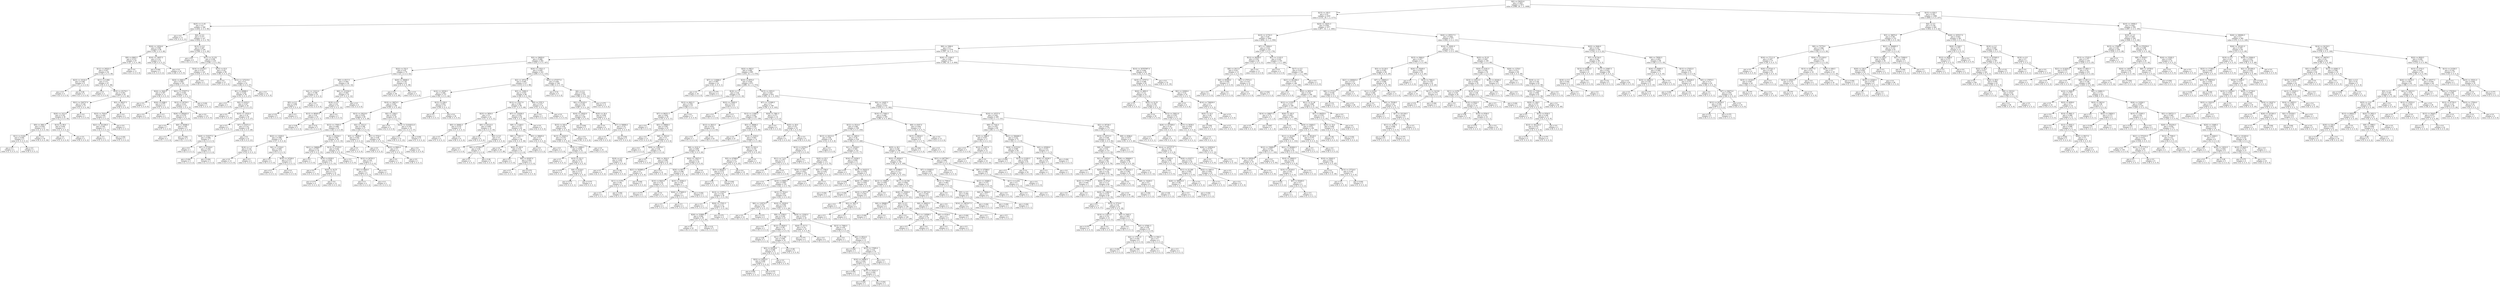digraph Tree {
node [shape=box] ;
0 [label="X[2] <= 58253.0\ngini = 0.493\nsamples = 3411\nvalue = [1980, 20, 1, 2, 1408]"] ;
1 [label="X[15] <= 183.5\ngini = 0.51\nsamples = 2325\nvalue = [1131, 20, 1, 2, 1171]"] ;
0 -> 1 [labeldistance=2.5, labelangle=45, headlabel="True"] ;
2 [label="X[25] <= 11.05\ngini = 0.4\nsamples = 348\nvalue = [254, 4, 0, 0, 90]"] ;
1 -> 2 ;
3 [label="gini = 0.0\nsamples = 11\nvalue = [0, 0, 0, 0, 11]"] ;
2 -> 3 ;
4 [label="X[4] <= 0.5\ngini = 0.377\nsamples = 337\nvalue = [254, 4, 0, 0, 79]"] ;
2 -> 4 ;
5 [label="X[24] <= 14524.0\ngini = 0.506\nsamples = 98\nvalue = [56, 2, 0, 0, 40]"] ;
4 -> 5 ;
6 [label="X[9] <= 8065.5\ngini = 0.515\nsamples = 67\nvalue = [27, 2, 0, 0, 38]"] ;
5 -> 6 ;
7 [label="X[12] <= 29555.5\ngini = 0.457\nsamples = 56\nvalue = [16, 2, 0, 0, 38]"] ;
6 -> 7 ;
8 [label="X[23] <= 10142.5\ngini = 0.346\nsamples = 9\nvalue = [7, 2, 0, 0, 0]"] ;
7 -> 8 ;
9 [label="gini = 0.0\nsamples = 4\nvalue = [4, 0, 0, 0, 0]"] ;
8 -> 9 ;
10 [label="gini = 0.48\nsamples = 5\nvalue = [3, 2, 0, 0, 0]"] ;
8 -> 10 ;
11 [label="X[11] <= 0.982\ngini = 0.31\nsamples = 47\nvalue = [9, 0, 0, 0, 38]"] ;
7 -> 11 ;
12 [label="gini = 0.0\nsamples = 2\nvalue = [2, 0, 0, 0, 0]"] ;
11 -> 12 ;
13 [label="X[10] <= 25176.5\ngini = 0.263\nsamples = 45\nvalue = [7, 0, 0, 0, 38]"] ;
11 -> 13 ;
14 [label="X[21] <= 526737.0\ngini = 0.149\nsamples = 37\nvalue = [3, 0, 0, 0, 34]"] ;
13 -> 14 ;
15 [label="X[20] <= 1413.0\ngini = 0.105\nsamples = 36\nvalue = [2, 0, 0, 0, 34]"] ;
14 -> 15 ;
16 [label="X[9] <= 3891.5\ngini = 0.059\nsamples = 33\nvalue = [1, 0, 0, 0, 32]"] ;
15 -> 16 ;
17 [label="X[11] <= 9.624\ngini = 0.444\nsamples = 3\nvalue = [1, 0, 0, 0, 2]"] ;
16 -> 17 ;
18 [label="gini = 0.5\nsamples = 2\nvalue = [1, 0, 0, 0, 1]"] ;
17 -> 18 ;
19 [label="gini = 0.0\nsamples = 1\nvalue = [0, 0, 0, 0, 1]"] ;
17 -> 19 ;
20 [label="gini = 0.0\nsamples = 30\nvalue = [0, 0, 0, 0, 30]"] ;
16 -> 20 ;
21 [label="X[15] <= 99.0\ngini = 0.444\nsamples = 3\nvalue = [1, 0, 0, 0, 2]"] ;
15 -> 21 ;
22 [label="gini = 0.0\nsamples = 1\nvalue = [1, 0, 0, 0, 0]"] ;
21 -> 22 ;
23 [label="gini = 0.0\nsamples = 2\nvalue = [0, 0, 0, 0, 2]"] ;
21 -> 23 ;
24 [label="gini = 0.0\nsamples = 1\nvalue = [1, 0, 0, 0, 0]"] ;
14 -> 24 ;
25 [label="X[3] <= 48237.5\ngini = 0.5\nsamples = 8\nvalue = [4, 0, 0, 0, 4]"] ;
13 -> 25 ;
26 [label="X[23] <= 7634.0\ngini = 0.444\nsamples = 6\nvalue = [2, 0, 0, 0, 4]"] ;
25 -> 26 ;
27 [label="X[21] <= 521294.5\ngini = 0.48\nsamples = 5\nvalue = [2, 0, 0, 0, 3]"] ;
26 -> 27 ;
28 [label="gini = 0.5\nsamples = 2\nvalue = [1, 0, 0, 0, 1]"] ;
27 -> 28 ;
29 [label="gini = 0.444\nsamples = 3\nvalue = [1, 0, 0, 0, 2]"] ;
27 -> 29 ;
30 [label="gini = 0.0\nsamples = 1\nvalue = [0, 0, 0, 0, 1]"] ;
26 -> 30 ;
31 [label="gini = 0.0\nsamples = 2\nvalue = [2, 0, 0, 0, 0]"] ;
25 -> 31 ;
32 [label="gini = 0.0\nsamples = 11\nvalue = [11, 0, 0, 0, 0]"] ;
6 -> 32 ;
33 [label="X[16] <= 14657.5\ngini = 0.121\nsamples = 31\nvalue = [29, 0, 0, 0, 2]"] ;
5 -> 33 ;
34 [label="gini = 0.444\nsamples = 3\nvalue = [1, 0, 0, 0, 2]"] ;
33 -> 34 ;
35 [label="gini = 0.0\nsamples = 28\nvalue = [28, 0, 0, 0, 0]"] ;
33 -> 35 ;
36 [label="X[15] <= 9.5\ngini = 0.287\nsamples = 239\nvalue = [198, 2, 0, 0, 39]"] ;
4 -> 36 ;
37 [label="gini = 0.0\nsamples = 6\nvalue = [0, 0, 0, 0, 6]"] ;
36 -> 37 ;
38 [label="X[11] <= 15.152\ngini = 0.258\nsamples = 233\nvalue = [198, 2, 0, 0, 33]"] ;
36 -> 38 ;
39 [label="X[16] <= 25378.5\ngini = 0.107\nsamples = 143\nvalue = [135, 2, 0, 0, 6]"] ;
38 -> 39 ;
40 [label="X[24] <= 6665.5\ngini = 0.082\nsamples = 141\nvalue = [135, 2, 0, 0, 4]"] ;
39 -> 40 ;
41 [label="X[24] <= 5643.5\ngini = 0.397\nsamples = 11\nvalue = [8, 0, 0, 0, 3]"] ;
40 -> 41 ;
42 [label="gini = 0.0\nsamples = 7\nvalue = [7, 0, 0, 0, 0]"] ;
41 -> 42 ;
43 [label="X[24] <= 6388.5\ngini = 0.375\nsamples = 4\nvalue = [1, 0, 0, 0, 3]"] ;
41 -> 43 ;
44 [label="gini = 0.0\nsamples = 2\nvalue = [0, 0, 0, 0, 2]"] ;
43 -> 44 ;
45 [label="gini = 0.5\nsamples = 2\nvalue = [1, 0, 0, 0, 1]"] ;
43 -> 45 ;
46 [label="X[21] <= 570977.5\ngini = 0.045\nsamples = 130\nvalue = [127, 2, 0, 0, 1]"] ;
40 -> 46 ;
47 [label="X[12] <= 30759.5\ngini = 0.031\nsamples = 127\nvalue = [125, 2, 0, 0, 0]"] ;
46 -> 47 ;
48 [label="X[26] <= 494442.0\ngini = 0.278\nsamples = 12\nvalue = [10, 2, 0, 0, 0]"] ;
47 -> 48 ;
49 [label="gini = 0.0\nsamples = 7\nvalue = [7, 0, 0, 0, 0]"] ;
48 -> 49 ;
50 [label="X[0] <= 94486.5\ngini = 0.48\nsamples = 5\nvalue = [3, 2, 0, 0, 0]"] ;
48 -> 50 ;
51 [label="gini = 0.5\nsamples = 2\nvalue = [1, 1, 0, 0, 0]"] ;
50 -> 51 ;
52 [label="gini = 0.444\nsamples = 3\nvalue = [2, 1, 0, 0, 0]"] ;
50 -> 52 ;
53 [label="gini = 0.0\nsamples = 115\nvalue = [115, 0, 0, 0, 0]"] ;
47 -> 53 ;
54 [label="gini = 0.444\nsamples = 3\nvalue = [2, 0, 0, 0, 1]"] ;
46 -> 54 ;
55 [label="gini = 0.0\nsamples = 2\nvalue = [0, 0, 0, 0, 2]"] ;
39 -> 55 ;
56 [label="X[15] <= 63.0\ngini = 0.42\nsamples = 90\nvalue = [63, 0, 0, 0, 27]"] ;
38 -> 56 ;
57 [label="gini = 0.0\nsamples = 37\nvalue = [37, 0, 0, 0, 0]"] ;
56 -> 57 ;
58 [label="X[12] <= 127219.0\ngini = 0.5\nsamples = 53\nvalue = [26, 0, 0, 0, 27]"] ;
56 -> 58 ;
59 [label="X[1] <= 69988.5\ngini = 0.426\nsamples = 39\nvalue = [12, 0, 0, 0, 27]"] ;
58 -> 59 ;
60 [label="gini = 0.0\nsamples = 5\nvalue = [5, 0, 0, 0, 0]"] ;
59 -> 60 ;
61 [label="X[2] <= 6333.5\ngini = 0.327\nsamples = 34\nvalue = [7, 0, 0, 0, 27]"] ;
59 -> 61 ;
62 [label="gini = 0.0\nsamples = 4\nvalue = [4, 0, 0, 0, 0]"] ;
61 -> 62 ;
63 [label="X[10] <= 13532.0\ngini = 0.18\nsamples = 30\nvalue = [3, 0, 0, 0, 27]"] ;
61 -> 63 ;
64 [label="gini = 0.5\nsamples = 2\nvalue = [1, 0, 0, 0, 1]"] ;
63 -> 64 ;
65 [label="X[7] <= 63371.0\ngini = 0.133\nsamples = 28\nvalue = [2, 0, 0, 0, 26]"] ;
63 -> 65 ;
66 [label="X[26] <= 516277.5\ngini = 0.408\nsamples = 7\nvalue = [2, 0, 0, 0, 5]"] ;
65 -> 66 ;
67 [label="gini = 0.0\nsamples = 1\nvalue = [0, 0, 0, 0, 1]"] ;
66 -> 67 ;
68 [label="X[7] <= 57334.0\ngini = 0.444\nsamples = 6\nvalue = [2, 0, 0, 0, 4]"] ;
66 -> 68 ;
69 [label="gini = 0.444\nsamples = 3\nvalue = [1, 0, 0, 0, 2]"] ;
68 -> 69 ;
70 [label="gini = 0.444\nsamples = 3\nvalue = [1, 0, 0, 0, 2]"] ;
68 -> 70 ;
71 [label="gini = 0.0\nsamples = 21\nvalue = [0, 0, 0, 0, 21]"] ;
65 -> 71 ;
72 [label="gini = 0.0\nsamples = 14\nvalue = [14, 0, 0, 0, 0]"] ;
58 -> 72 ;
73 [label="X[24] <= 18251.5\ngini = 0.504\nsamples = 1977\nvalue = [877, 16, 1, 2, 1081]"] ;
1 -> 73 ;
74 [label="X[10] <= 21743.5\ngini = 0.49\nsamples = 1600\nvalue = [634, 13, 1, 2, 950]"] ;
73 -> 74 ;
75 [label="X[8] <= 3380.0\ngini = 0.5\nsamples = 1379\nvalue = [597, 10, 1, 0, 771]"] ;
74 -> 75 ;
76 [label="X[3] <= 29650.0\ngini = 0.486\nsamples = 402\nvalue = [235, 0, 0, 0, 167]"] ;
75 -> 76 ;
77 [label="X[22] <= 532.5\ngini = 0.45\nsamples = 79\nvalue = [27, 0, 0, 0, 52]"] ;
76 -> 77 ;
78 [label="X[9] <= 6517.5\ngini = 0.465\nsamples = 38\nvalue = [24, 0, 0, 0, 14]"] ;
77 -> 78 ;
79 [label="X[2] <= 13212.0\ngini = 0.188\nsamples = 19\nvalue = [17, 0, 0, 0, 2]"] ;
78 -> 79 ;
80 [label="X[5] <= 0.5\ngini = 0.408\nsamples = 7\nvalue = [5, 0, 0, 0, 2]"] ;
79 -> 80 ;
81 [label="gini = 0.32\nsamples = 5\nvalue = [4, 0, 0, 0, 1]"] ;
80 -> 81 ;
82 [label="gini = 0.5\nsamples = 2\nvalue = [1, 0, 0, 0, 1]"] ;
80 -> 82 ;
83 [label="gini = 0.0\nsamples = 12\nvalue = [12, 0, 0, 0, 0]"] ;
79 -> 83 ;
84 [label="X[0] <= 121034.5\ngini = 0.465\nsamples = 19\nvalue = [7, 0, 0, 0, 12]"] ;
78 -> 84 ;
85 [label="X[18] <= 0.5\ngini = 0.32\nsamples = 15\nvalue = [3, 0, 0, 0, 12]"] ;
84 -> 85 ;
86 [label="X[13] <= 88365.0\ngini = 0.42\nsamples = 10\nvalue = [3, 0, 0, 0, 7]"] ;
85 -> 86 ;
87 [label="gini = 0.48\nsamples = 5\nvalue = [2, 0, 0, 0, 3]"] ;
86 -> 87 ;
88 [label="gini = 0.32\nsamples = 5\nvalue = [1, 0, 0, 0, 4]"] ;
86 -> 88 ;
89 [label="gini = 0.0\nsamples = 5\nvalue = [0, 0, 0, 0, 5]"] ;
85 -> 89 ;
90 [label="gini = 0.0\nsamples = 4\nvalue = [4, 0, 0, 0, 0]"] ;
84 -> 90 ;
91 [label="X[20] <= 30848.5\ngini = 0.136\nsamples = 41\nvalue = [3, 0, 0, 0, 38]"] ;
77 -> 91 ;
92 [label="gini = 0.0\nsamples = 38\nvalue = [0, 0, 0, 0, 38]"] ;
91 -> 92 ;
93 [label="gini = 0.0\nsamples = 3\nvalue = [3, 0, 0, 0, 0]"] ;
91 -> 93 ;
94 [label="X[24] <= 13521.5\ngini = 0.459\nsamples = 323\nvalue = [208, 0, 0, 0, 115]"] ;
76 -> 94 ;
95 [label="X[2] <= 18721.0\ngini = 0.495\nsamples = 217\nvalue = [119, 0, 0, 0, 98]"] ;
94 -> 95 ;
96 [label="X[16] <= 18558.5\ngini = 0.446\nsamples = 137\nvalue = [91, 0, 0, 0, 46]"] ;
95 -> 96 ;
97 [label="X[10] <= 18674.5\ngini = 0.495\nsamples = 100\nvalue = [55, 0, 0, 0, 45]"] ;
96 -> 97 ;
98 [label="X[12] <= 29219.0\ngini = 0.455\nsamples = 80\nvalue = [52, 0, 0, 0, 28]"] ;
97 -> 98 ;
99 [label="X[12] <= 17855.5\ngini = 0.498\nsamples = 53\nvalue = [28, 0, 0, 0, 25]"] ;
98 -> 99 ;
100 [label="X[22] <= 11829.5\ngini = 0.386\nsamples = 23\nvalue = [17, 0, 0, 0, 6]"] ;
99 -> 100 ;
101 [label="X[18] <= 1.5\ngini = 0.124\nsamples = 15\nvalue = [14, 0, 0, 0, 1]"] ;
100 -> 101 ;
102 [label="gini = 0.0\nsamples = 13\nvalue = [13, 0, 0, 0, 0]"] ;
101 -> 102 ;
103 [label="gini = 0.5\nsamples = 2\nvalue = [1, 0, 0, 0, 1]"] ;
101 -> 103 ;
104 [label="X[2] <= 11534.0\ngini = 0.469\nsamples = 8\nvalue = [3, 0, 0, 0, 5]"] ;
100 -> 104 ;
105 [label="gini = 0.0\nsamples = 4\nvalue = [0, 0, 0, 0, 4]"] ;
104 -> 105 ;
106 [label="X[16] <= 10749.0\ngini = 0.375\nsamples = 4\nvalue = [3, 0, 0, 0, 1]"] ;
104 -> 106 ;
107 [label="gini = 0.5\nsamples = 2\nvalue = [1, 0, 0, 0, 1]"] ;
106 -> 107 ;
108 [label="gini = 0.0\nsamples = 2\nvalue = [2, 0, 0, 0, 0]"] ;
106 -> 108 ;
109 [label="X[14] <= 64236.5\ngini = 0.464\nsamples = 30\nvalue = [11, 0, 0, 0, 19]"] ;
99 -> 109 ;
110 [label="X[21] <= 368840.5\ngini = 0.278\nsamples = 18\nvalue = [3, 0, 0, 0, 15]"] ;
109 -> 110 ;
111 [label="gini = 0.0\nsamples = 1\nvalue = [1, 0, 0, 0, 0]"] ;
110 -> 111 ;
112 [label="X[10] <= 8338.0\ngini = 0.208\nsamples = 17\nvalue = [2, 0, 0, 0, 15]"] ;
110 -> 112 ;
113 [label="gini = 0.0\nsamples = 1\nvalue = [1, 0, 0, 0, 0]"] ;
112 -> 113 ;
114 [label="X[25] <= 16.75\ngini = 0.117\nsamples = 16\nvalue = [1, 0, 0, 0, 15]"] ;
112 -> 114 ;
115 [label="gini = 0.375\nsamples = 4\nvalue = [1, 0, 0, 0, 3]"] ;
114 -> 115 ;
116 [label="gini = 0.0\nsamples = 12\nvalue = [0, 0, 0, 0, 12]"] ;
114 -> 116 ;
117 [label="X[13] <= 27335.5\ngini = 0.444\nsamples = 12\nvalue = [8, 0, 0, 0, 4]"] ;
109 -> 117 ;
118 [label="gini = 0.0\nsamples = 5\nvalue = [5, 0, 0, 0, 0]"] ;
117 -> 118 ;
119 [label="X[12] <= 26793.5\ngini = 0.49\nsamples = 7\nvalue = [3, 0, 0, 0, 4]"] ;
117 -> 119 ;
120 [label="X[2] <= 4840.0\ngini = 0.5\nsamples = 6\nvalue = [3, 0, 0, 0, 3]"] ;
119 -> 120 ;
121 [label="gini = 0.5\nsamples = 4\nvalue = [2, 0, 0, 0, 2]"] ;
120 -> 121 ;
122 [label="gini = 0.5\nsamples = 2\nvalue = [1, 0, 0, 0, 1]"] ;
120 -> 122 ;
123 [label="gini = 0.0\nsamples = 1\nvalue = [0, 0, 0, 0, 1]"] ;
119 -> 123 ;
124 [label="X[2] <= 3312.5\ngini = 0.198\nsamples = 27\nvalue = [24, 0, 0, 0, 3]"] ;
98 -> 124 ;
125 [label="X[3] <= 73698.0\ngini = 0.444\nsamples = 3\nvalue = [1, 0, 0, 0, 2]"] ;
124 -> 125 ;
126 [label="gini = 0.0\nsamples = 1\nvalue = [1, 0, 0, 0, 0]"] ;
125 -> 126 ;
127 [label="gini = 0.0\nsamples = 2\nvalue = [0, 0, 0, 0, 2]"] ;
125 -> 127 ;
128 [label="X[1] <= 5724.5\ngini = 0.08\nsamples = 24\nvalue = [23, 0, 0, 0, 1]"] ;
124 -> 128 ;
129 [label="X[23] <= 8083.0\ngini = 0.5\nsamples = 2\nvalue = [1, 0, 0, 0, 1]"] ;
128 -> 129 ;
130 [label="gini = 0.0\nsamples = 1\nvalue = [1, 0, 0, 0, 0]"] ;
129 -> 130 ;
131 [label="gini = 0.0\nsamples = 1\nvalue = [0, 0, 0, 0, 1]"] ;
129 -> 131 ;
132 [label="gini = 0.0\nsamples = 22\nvalue = [22, 0, 0, 0, 0]"] ;
128 -> 132 ;
133 [label="X[2] <= 1264.5\ngini = 0.255\nsamples = 20\nvalue = [3, 0, 0, 0, 17]"] ;
97 -> 133 ;
134 [label="gini = 0.0\nsamples = 2\nvalue = [2, 0, 0, 0, 0]"] ;
133 -> 134 ;
135 [label="X[14] <= 21434512.0\ngini = 0.105\nsamples = 18\nvalue = [1, 0, 0, 0, 17]"] ;
133 -> 135 ;
136 [label="gini = 0.0\nsamples = 15\nvalue = [0, 0, 0, 0, 15]"] ;
135 -> 136 ;
137 [label="gini = 0.444\nsamples = 3\nvalue = [1, 0, 0, 0, 2]"] ;
135 -> 137 ;
138 [label="X[15] <= 238.0\ngini = 0.053\nsamples = 37\nvalue = [36, 0, 0, 0, 1]"] ;
96 -> 138 ;
139 [label="gini = 0.0\nsamples = 1\nvalue = [0, 0, 0, 0, 1]"] ;
138 -> 139 ;
140 [label="gini = 0.0\nsamples = 36\nvalue = [36, 0, 0, 0, 0]"] ;
138 -> 140 ;
141 [label="X[3] <= 72902.5\ngini = 0.455\nsamples = 80\nvalue = [28, 0, 0, 0, 52]"] ;
95 -> 141 ;
142 [label="X[12] <= 15517.0\ngini = 0.382\nsamples = 66\nvalue = [17, 0, 0, 0, 49]"] ;
141 -> 142 ;
143 [label="X[23] <= 3856.0\ngini = 0.5\nsamples = 22\nvalue = [11, 0, 0, 0, 11]"] ;
142 -> 143 ;
144 [label="X[0] <= 26682.5\ngini = 0.219\nsamples = 8\nvalue = [7, 0, 0, 0, 1]"] ;
143 -> 144 ;
145 [label="gini = 0.5\nsamples = 2\nvalue = [1, 0, 0, 0, 1]"] ;
144 -> 145 ;
146 [label="gini = 0.0\nsamples = 6\nvalue = [6, 0, 0, 0, 0]"] ;
144 -> 146 ;
147 [label="X[0] <= 43123.5\ngini = 0.408\nsamples = 14\nvalue = [4, 0, 0, 0, 10]"] ;
143 -> 147 ;
148 [label="gini = 0.0\nsamples = 6\nvalue = [0, 0, 0, 0, 6]"] ;
147 -> 148 ;
149 [label="X[4] <= 0.5\ngini = 0.5\nsamples = 8\nvalue = [4, 0, 0, 0, 4]"] ;
147 -> 149 ;
150 [label="gini = 0.0\nsamples = 1\nvalue = [1, 0, 0, 0, 0]"] ;
149 -> 150 ;
151 [label="X[0] <= 67394.5\ngini = 0.49\nsamples = 7\nvalue = [3, 0, 0, 0, 4]"] ;
149 -> 151 ;
152 [label="gini = 0.5\nsamples = 2\nvalue = [1, 0, 0, 0, 1]"] ;
151 -> 152 ;
153 [label="gini = 0.48\nsamples = 5\nvalue = [2, 0, 0, 0, 3]"] ;
151 -> 153 ;
154 [label="X[7] <= 132456.5\ngini = 0.236\nsamples = 44\nvalue = [6, 0, 0, 0, 38]"] ;
142 -> 154 ;
155 [label="X[9] <= 11249.5\ngini = 0.172\nsamples = 42\nvalue = [4, 0, 0, 0, 38]"] ;
154 -> 155 ;
156 [label="X[0] <= 71811.5\ngini = 0.1\nsamples = 38\nvalue = [2, 0, 0, 0, 36]"] ;
155 -> 156 ;
157 [label="gini = 0.0\nsamples = 28\nvalue = [0, 0, 0, 0, 28]"] ;
156 -> 157 ;
158 [label="X[22] <= 242.0\ngini = 0.32\nsamples = 10\nvalue = [2, 0, 0, 0, 8]"] ;
156 -> 158 ;
159 [label="gini = 0.0\nsamples = 4\nvalue = [0, 0, 0, 0, 4]"] ;
158 -> 159 ;
160 [label="X[0] <= 83297.0\ngini = 0.444\nsamples = 6\nvalue = [2, 0, 0, 0, 4]"] ;
158 -> 160 ;
161 [label="gini = 0.5\nsamples = 2\nvalue = [1, 0, 0, 0, 1]"] ;
160 -> 161 ;
162 [label="gini = 0.375\nsamples = 4\nvalue = [1, 0, 0, 0, 3]"] ;
160 -> 162 ;
163 [label="X[3] <= 49605.0\ngini = 0.5\nsamples = 4\nvalue = [2, 0, 0, 0, 2]"] ;
155 -> 163 ;
164 [label="gini = 0.0\nsamples = 2\nvalue = [0, 0, 0, 0, 2]"] ;
163 -> 164 ;
165 [label="gini = 0.0\nsamples = 2\nvalue = [2, 0, 0, 0, 0]"] ;
163 -> 165 ;
166 [label="gini = 0.0\nsamples = 2\nvalue = [2, 0, 0, 0, 0]"] ;
154 -> 166 ;
167 [label="X[9] <= 2797.5\ngini = 0.337\nsamples = 14\nvalue = [11, 0, 0, 0, 3]"] ;
141 -> 167 ;
168 [label="gini = 0.0\nsamples = 3\nvalue = [0, 0, 0, 0, 3]"] ;
167 -> 168 ;
169 [label="gini = 0.0\nsamples = 11\nvalue = [11, 0, 0, 0, 0]"] ;
167 -> 169 ;
170 [label="X[21] <= 473577.0\ngini = 0.269\nsamples = 106\nvalue = [89, 0, 0, 0, 17]"] ;
94 -> 170 ;
171 [label="gini = 0.32\nsamples = 5\nvalue = [1, 0, 0, 0, 4]"] ;
170 -> 171 ;
172 [label="X[6] <= 0.5\ngini = 0.224\nsamples = 101\nvalue = [88, 0, 0, 0, 13]"] ;
170 -> 172 ;
173 [label="X[2] <= 55145.0\ngini = 0.185\nsamples = 97\nvalue = [87, 0, 0, 0, 10]"] ;
172 -> 173 ;
174 [label="X[16] <= 23635.0\ngini = 0.127\nsamples = 88\nvalue = [82, 0, 0, 0, 6]"] ;
173 -> 174 ;
175 [label="X[15] <= 545.0\ngini = 0.09\nsamples = 85\nvalue = [81, 0, 0, 0, 4]"] ;
174 -> 175 ;
176 [label="X[13] <= 32425.0\ngini = 0.278\nsamples = 24\nvalue = [20, 0, 0, 0, 4]"] ;
175 -> 176 ;
177 [label="X[16] <= 14890.5\ngini = 0.408\nsamples = 14\nvalue = [10, 0, 0, 0, 4]"] ;
176 -> 177 ;
178 [label="gini = 0.5\nsamples = 2\nvalue = [1, 0, 0, 0, 1]"] ;
177 -> 178 ;
179 [label="X[15] <= 321.5\ngini = 0.375\nsamples = 12\nvalue = [9, 0, 0, 0, 3]"] ;
177 -> 179 ;
180 [label="gini = 0.375\nsamples = 4\nvalue = [3, 0, 0, 0, 1]"] ;
179 -> 180 ;
181 [label="X[9] <= 6134.0\ngini = 0.375\nsamples = 8\nvalue = [6, 0, 0, 0, 2]"] ;
179 -> 181 ;
182 [label="gini = 0.375\nsamples = 4\nvalue = [3, 0, 0, 0, 1]"] ;
181 -> 182 ;
183 [label="gini = 0.375\nsamples = 4\nvalue = [3, 0, 0, 0, 1]"] ;
181 -> 183 ;
184 [label="gini = 0.0\nsamples = 10\nvalue = [10, 0, 0, 0, 0]"] ;
176 -> 184 ;
185 [label="gini = 0.0\nsamples = 61\nvalue = [61, 0, 0, 0, 0]"] ;
175 -> 185 ;
186 [label="gini = 0.444\nsamples = 3\nvalue = [1, 0, 0, 0, 2]"] ;
174 -> 186 ;
187 [label="X[25] <= 26.4\ngini = 0.494\nsamples = 9\nvalue = [5, 0, 0, 0, 4]"] ;
173 -> 187 ;
188 [label="gini = 0.0\nsamples = 4\nvalue = [4, 0, 0, 0, 0]"] ;
187 -> 188 ;
189 [label="X[7] <= 94806.0\ngini = 0.32\nsamples = 5\nvalue = [1, 0, 0, 0, 4]"] ;
187 -> 189 ;
190 [label="gini = 0.0\nsamples = 2\nvalue = [0, 0, 0, 0, 2]"] ;
189 -> 190 ;
191 [label="gini = 0.444\nsamples = 3\nvalue = [1, 0, 0, 0, 2]"] ;
189 -> 191 ;
192 [label="gini = 0.375\nsamples = 4\nvalue = [1, 0, 0, 0, 3]"] ;
172 -> 192 ;
193 [label="X[20] <= 11444.5\ngini = 0.48\nsamples = 977\nvalue = [362, 10, 1, 0, 604]"] ;
75 -> 193 ;
194 [label="X[22] <= 965.0\ngini = 0.469\nsamples = 895\nvalue = [310, 10, 1, 0, 574]"] ;
193 -> 194 ;
195 [label="X[7] <= 114088.0\ngini = 0.087\nsamples = 22\nvalue = [21, 0, 0, 0, 1]"] ;
194 -> 195 ;
196 [label="gini = 0.0\nsamples = 18\nvalue = [18, 0, 0, 0, 0]"] ;
195 -> 196 ;
197 [label="gini = 0.375\nsamples = 4\nvalue = [3, 0, 0, 0, 1]"] ;
195 -> 197 ;
198 [label="X[10] <= 6974.5\ngini = 0.459\nsamples = 873\nvalue = [289, 10, 1, 0, 573]"] ;
194 -> 198 ;
199 [label="X[18] <= 1.5\ngini = 0.44\nsamples = 55\nvalue = [37, 0, 0, 0, 18]"] ;
198 -> 199 ;
200 [label="X[12] <= 8631.5\ngini = 0.359\nsamples = 47\nvalue = [36, 0, 0, 0, 11]"] ;
199 -> 200 ;
201 [label="X[7] <= 96251.5\ngini = 0.464\nsamples = 30\nvalue = [19, 0, 0, 0, 11]"] ;
200 -> 201 ;
202 [label="gini = 0.0\nsamples = 5\nvalue = [0, 0, 0, 0, 5]"] ;
201 -> 202 ;
203 [label="X[3] <= 59800.5\ngini = 0.365\nsamples = 25\nvalue = [19, 0, 0, 0, 6]"] ;
201 -> 203 ;
204 [label="gini = 0.0\nsamples = 13\nvalue = [13, 0, 0, 0, 0]"] ;
203 -> 204 ;
205 [label="X[8] <= 5614.0\ngini = 0.5\nsamples = 12\nvalue = [6, 0, 0, 0, 6]"] ;
203 -> 205 ;
206 [label="gini = 0.0\nsamples = 2\nvalue = [0, 0, 0, 0, 2]"] ;
205 -> 206 ;
207 [label="X[26] <= 154978.5\ngini = 0.48\nsamples = 10\nvalue = [6, 0, 0, 0, 4]"] ;
205 -> 207 ;
208 [label="X[18] <= 0.5\ngini = 0.494\nsamples = 9\nvalue = [5, 0, 0, 0, 4]"] ;
207 -> 208 ;
209 [label="gini = 0.5\nsamples = 4\nvalue = [2, 0, 0, 0, 2]"] ;
208 -> 209 ;
210 [label="gini = 0.48\nsamples = 5\nvalue = [3, 0, 0, 0, 2]"] ;
208 -> 210 ;
211 [label="gini = 0.0\nsamples = 1\nvalue = [1, 0, 0, 0, 0]"] ;
207 -> 211 ;
212 [label="gini = 0.0\nsamples = 17\nvalue = [17, 0, 0, 0, 0]"] ;
200 -> 212 ;
213 [label="X[23] <= 13045.0\ngini = 0.219\nsamples = 8\nvalue = [1, 0, 0, 0, 7]"] ;
199 -> 213 ;
214 [label="gini = 0.0\nsamples = 6\nvalue = [0, 0, 0, 0, 6]"] ;
213 -> 214 ;
215 [label="gini = 0.5\nsamples = 2\nvalue = [1, 0, 0, 0, 1]"] ;
213 -> 215 ;
216 [label="X[15] <= 3053.5\ngini = 0.445\nsamples = 818\nvalue = [252, 10, 1, 0, 555]"] ;
198 -> 216 ;
217 [label="X[7] <= 115380.5\ngini = 0.3\nsamples = 199\nvalue = [34, 2, 0, 0, 163]"] ;
216 -> 217 ;
218 [label="X[12] <= 11060.5\ngini = 0.242\nsamples = 185\nvalue = [26, 0, 0, 0, 159]"] ;
217 -> 218 ;
219 [label="X[12] <= 2815.5\ngini = 0.031\nsamples = 64\nvalue = [1, 0, 0, 0, 63]"] ;
218 -> 219 ;
220 [label="gini = 0.0\nsamples = 1\nvalue = [1, 0, 0, 0, 0]"] ;
219 -> 220 ;
221 [label="gini = 0.0\nsamples = 63\nvalue = [0, 0, 0, 0, 63]"] ;
219 -> 221 ;
222 [label="X[3] <= 39686.5\ngini = 0.328\nsamples = 121\nvalue = [25, 0, 0, 0, 96]"] ;
218 -> 222 ;
223 [label="gini = 0.0\nsamples = 47\nvalue = [0, 0, 0, 0, 47]"] ;
222 -> 223 ;
224 [label="X[15] <= 2235.0\ngini = 0.447\nsamples = 74\nvalue = [25, 0, 0, 0, 49]"] ;
222 -> 224 ;
225 [label="X[8] <= 4141.0\ngini = 0.499\nsamples = 46\nvalue = [22, 0, 0, 0, 24]"] ;
224 -> 225 ;
226 [label="X[8] <= 3816.5\ngini = 0.298\nsamples = 22\nvalue = [4, 0, 0, 0, 18]"] ;
225 -> 226 ;
227 [label="X[21] <= 543885.0\ngini = 0.5\nsamples = 8\nvalue = [4, 0, 0, 0, 4]"] ;
226 -> 227 ;
228 [label="X[11] <= 0.974\ngini = 0.48\nsamples = 5\nvalue = [3, 0, 0, 0, 2]"] ;
227 -> 228 ;
229 [label="gini = 0.5\nsamples = 2\nvalue = [1, 0, 0, 0, 1]"] ;
228 -> 229 ;
230 [label="gini = 0.444\nsamples = 3\nvalue = [2, 0, 0, 0, 1]"] ;
228 -> 230 ;
231 [label="gini = 0.444\nsamples = 3\nvalue = [1, 0, 0, 0, 2]"] ;
227 -> 231 ;
232 [label="gini = 0.0\nsamples = 14\nvalue = [0, 0, 0, 0, 14]"] ;
226 -> 232 ;
233 [label="X[22] <= 15673.5\ngini = 0.375\nsamples = 24\nvalue = [18, 0, 0, 0, 6]"] ;
225 -> 233 ;
234 [label="X[20] <= 697.5\ngini = 0.298\nsamples = 22\nvalue = [18, 0, 0, 0, 4]"] ;
233 -> 234 ;
235 [label="X[10] <= 9443.0\ngini = 0.124\nsamples = 15\nvalue = [14, 0, 0, 0, 1]"] ;
234 -> 235 ;
236 [label="gini = 0.375\nsamples = 4\nvalue = [3, 0, 0, 0, 1]"] ;
235 -> 236 ;
237 [label="gini = 0.0\nsamples = 11\nvalue = [11, 0, 0, 0, 0]"] ;
235 -> 237 ;
238 [label="X[10] <= 16362.5\ngini = 0.49\nsamples = 7\nvalue = [4, 0, 0, 0, 3]"] ;
234 -> 238 ;
239 [label="X[26] <= 374825.5\ngini = 0.5\nsamples = 4\nvalue = [2, 0, 0, 0, 2]"] ;
238 -> 239 ;
240 [label="gini = 0.5\nsamples = 2\nvalue = [1, 0, 0, 0, 1]"] ;
239 -> 240 ;
241 [label="gini = 0.5\nsamples = 2\nvalue = [1, 0, 0, 0, 1]"] ;
239 -> 241 ;
242 [label="gini = 0.444\nsamples = 3\nvalue = [2, 0, 0, 0, 1]"] ;
238 -> 242 ;
243 [label="gini = 0.0\nsamples = 2\nvalue = [0, 0, 0, 0, 2]"] ;
233 -> 243 ;
244 [label="X[20] <= 932.0\ngini = 0.191\nsamples = 28\nvalue = [3, 0, 0, 0, 25]"] ;
224 -> 244 ;
245 [label="X[3] <= 47998.0\ngini = 0.137\nsamples = 27\nvalue = [2, 0, 0, 0, 25]"] ;
244 -> 245 ;
246 [label="X[3] <= 46229.5\ngini = 0.375\nsamples = 8\nvalue = [2, 0, 0, 0, 6]"] ;
245 -> 246 ;
247 [label="gini = 0.32\nsamples = 5\nvalue = [1, 0, 0, 0, 4]"] ;
246 -> 247 ;
248 [label="gini = 0.444\nsamples = 3\nvalue = [1, 0, 0, 0, 2]"] ;
246 -> 248 ;
249 [label="gini = 0.0\nsamples = 19\nvalue = [0, 0, 0, 0, 19]"] ;
245 -> 249 ;
250 [label="gini = 0.0\nsamples = 1\nvalue = [1, 0, 0, 0, 0]"] ;
244 -> 250 ;
251 [label="X[24] <= 7891.5\ngini = 0.571\nsamples = 14\nvalue = [8, 2, 0, 0, 4]"] ;
217 -> 251 ;
252 [label="gini = 0.0\nsamples = 4\nvalue = [0, 0, 0, 0, 4]"] ;
251 -> 252 ;
253 [label="X[25] <= 28.9\ngini = 0.32\nsamples = 10\nvalue = [8, 2, 0, 0, 0]"] ;
251 -> 253 ;
254 [label="gini = 0.5\nsamples = 4\nvalue = [2, 2, 0, 0, 0]"] ;
253 -> 254 ;
255 [label="gini = 0.0\nsamples = 6\nvalue = [6, 0, 0, 0, 0]"] ;
253 -> 255 ;
256 [label="X[2] <= 14297.5\ngini = 0.475\nsamples = 619\nvalue = [218, 8, 1, 0, 392]"] ;
216 -> 256 ;
257 [label="X[10] <= 17492.5\ngini = 0.408\nsamples = 359\nvalue = [90, 8, 0, 0, 261]"] ;
256 -> 257 ;
258 [label="X[12] <= 3514.0\ngini = 0.384\nsamples = 338\nvalue = [76, 8, 0, 0, 254]"] ;
257 -> 258 ;
259 [label="X[13] <= 24213.5\ngini = 0.48\nsamples = 20\nvalue = [12, 0, 0, 0, 8]"] ;
258 -> 259 ;
260 [label="X[13] <= 22379.0\ngini = 0.397\nsamples = 11\nvalue = [3, 0, 0, 0, 8]"] ;
259 -> 260 ;
261 [label="X[11] <= 7.212\ngini = 0.375\nsamples = 4\nvalue = [3, 0, 0, 0, 1]"] ;
260 -> 261 ;
262 [label="gini = 0.0\nsamples = 1\nvalue = [0, 0, 0, 0, 1]"] ;
261 -> 262 ;
263 [label="gini = 0.0\nsamples = 3\nvalue = [3, 0, 0, 0, 0]"] ;
261 -> 263 ;
264 [label="gini = 0.0\nsamples = 7\nvalue = [0, 0, 0, 0, 7]"] ;
260 -> 264 ;
265 [label="gini = 0.0\nsamples = 9\nvalue = [9, 0, 0, 0, 0]"] ;
259 -> 265 ;
266 [label="X[2] <= 2465.5\ngini = 0.36\nsamples = 318\nvalue = [64, 8, 0, 0, 246]"] ;
258 -> 266 ;
267 [label="X[1] <= 55539.5\ngini = 0.505\nsamples = 122\nvalue = [37, 8, 0, 0, 77]"] ;
266 -> 267 ;
268 [label="X[25] <= 35.5\ngini = 0.454\nsamples = 111\nvalue = [33, 3, 0, 0, 75]"] ;
267 -> 268 ;
269 [label="X[24] <= 5256.0\ngini = 0.425\nsamples = 104\nvalue = [27, 3, 0, 0, 74]"] ;
268 -> 269 ;
270 [label="gini = 0.0\nsamples = 3\nvalue = [3, 0, 0, 0, 0]"] ;
269 -> 270 ;
271 [label="X[10] <= 8688.5\ngini = 0.406\nsamples = 101\nvalue = [24, 3, 0, 0, 74]"] ;
269 -> 271 ;
272 [label="X[14] <= 11976.0\ngini = 0.156\nsamples = 36\nvalue = [2, 1, 0, 0, 33]"] ;
271 -> 272 ;
273 [label="gini = 0.5\nsamples = 2\nvalue = [1, 0, 0, 0, 1]"] ;
272 -> 273 ;
274 [label="X[24] <= 17031.5\ngini = 0.112\nsamples = 34\nvalue = [1, 1, 0, 0, 32]"] ;
272 -> 274 ;
275 [label="X[26] <= 318891.5\ngini = 0.064\nsamples = 30\nvalue = [1, 0, 0, 0, 29]"] ;
274 -> 275 ;
276 [label="gini = 0.0\nsamples = 25\nvalue = [0, 0, 0, 0, 25]"] ;
275 -> 276 ;
277 [label="gini = 0.32\nsamples = 5\nvalue = [1, 0, 0, 0, 4]"] ;
275 -> 277 ;
278 [label="gini = 0.375\nsamples = 4\nvalue = [0, 1, 0, 0, 3]"] ;
274 -> 278 ;
279 [label="X[12] <= 7614.0\ngini = 0.487\nsamples = 65\nvalue = [22, 2, 0, 0, 41]"] ;
271 -> 279 ;
280 [label="X[0] <= 110574.5\ngini = 0.105\nsamples = 18\nvalue = [1, 0, 0, 0, 17]"] ;
279 -> 280 ;
281 [label="gini = 0.0\nsamples = 14\nvalue = [0, 0, 0, 0, 14]"] ;
280 -> 281 ;
282 [label="gini = 0.375\nsamples = 4\nvalue = [1, 0, 0, 0, 3]"] ;
280 -> 282 ;
283 [label="X[10] <= 10220.0\ngini = 0.538\nsamples = 47\nvalue = [21, 2, 0, 0, 24]"] ;
279 -> 283 ;
284 [label="X[9] <= 2769.5\ngini = 0.529\nsamples = 23\nvalue = [14, 2, 0, 0, 7]"] ;
283 -> 284 ;
285 [label="gini = 0.0\nsamples = 2\nvalue = [0, 0, 0, 0, 2]"] ;
284 -> 285 ;
286 [label="X[12] <= 8029.5\ngini = 0.49\nsamples = 21\nvalue = [14, 2, 0, 0, 5]"] ;
284 -> 286 ;
287 [label="gini = 0.48\nsamples = 5\nvalue = [2, 0, 0, 0, 3]"] ;
286 -> 287 ;
288 [label="X[11] <= 6.395\ngini = 0.406\nsamples = 16\nvalue = [12, 2, 0, 0, 2]"] ;
286 -> 288 ;
289 [label="X[3] <= 43338.0\ngini = 0.298\nsamples = 11\nvalue = [9, 0, 0, 0, 2]"] ;
288 -> 289 ;
290 [label="X[22] <= 25022.0\ngini = 0.408\nsamples = 7\nvalue = [5, 0, 0, 0, 2]"] ;
289 -> 290 ;
291 [label="gini = 0.444\nsamples = 3\nvalue = [2, 0, 0, 0, 1]"] ;
290 -> 291 ;
292 [label="gini = 0.375\nsamples = 4\nvalue = [3, 0, 0, 0, 1]"] ;
290 -> 292 ;
293 [label="gini = 0.0\nsamples = 4\nvalue = [4, 0, 0, 0, 0]"] ;
289 -> 293 ;
294 [label="gini = 0.48\nsamples = 5\nvalue = [3, 2, 0, 0, 0]"] ;
288 -> 294 ;
295 [label="X[24] <= 12545.0\ngini = 0.413\nsamples = 24\nvalue = [7, 0, 0, 0, 17]"] ;
283 -> 295 ;
296 [label="X[20] <= 417.5\ngini = 0.18\nsamples = 10\nvalue = [1, 0, 0, 0, 9]"] ;
295 -> 296 ;
297 [label="gini = 0.375\nsamples = 4\nvalue = [1, 0, 0, 0, 3]"] ;
296 -> 297 ;
298 [label="gini = 0.0\nsamples = 6\nvalue = [0, 0, 0, 0, 6]"] ;
296 -> 298 ;
299 [label="X[12] <= 7684.0\ngini = 0.49\nsamples = 14\nvalue = [6, 0, 0, 0, 8]"] ;
295 -> 299 ;
300 [label="gini = 0.0\nsamples = 1\nvalue = [1, 0, 0, 0, 0]"] ;
299 -> 300 ;
301 [label="X[8] <= 6814.0\ngini = 0.473\nsamples = 13\nvalue = [5, 0, 0, 0, 8]"] ;
299 -> 301 ;
302 [label="gini = 0.444\nsamples = 3\nvalue = [2, 0, 0, 0, 1]"] ;
301 -> 302 ;
303 [label="X[12] <= 17095.0\ngini = 0.42\nsamples = 10\nvalue = [3, 0, 0, 0, 7]"] ;
301 -> 303 ;
304 [label="X[16] <= 16896.5\ngini = 0.444\nsamples = 9\nvalue = [3, 0, 0, 0, 6]"] ;
303 -> 304 ;
305 [label="gini = 0.444\nsamples = 3\nvalue = [1, 0, 0, 0, 2]"] ;
304 -> 305 ;
306 [label="X[15] <= 10241.0\ngini = 0.444\nsamples = 6\nvalue = [2, 0, 0, 0, 4]"] ;
304 -> 306 ;
307 [label="gini = 0.444\nsamples = 3\nvalue = [1, 0, 0, 0, 2]"] ;
306 -> 307 ;
308 [label="gini = 0.444\nsamples = 3\nvalue = [1, 0, 0, 0, 2]"] ;
306 -> 308 ;
309 [label="gini = 0.0\nsamples = 1\nvalue = [0, 0, 0, 0, 1]"] ;
303 -> 309 ;
310 [label="X[2] <= 1766.0\ngini = 0.245\nsamples = 7\nvalue = [6, 0, 0, 0, 1]"] ;
268 -> 310 ;
311 [label="gini = 0.0\nsamples = 5\nvalue = [5, 0, 0, 0, 0]"] ;
310 -> 311 ;
312 [label="gini = 0.5\nsamples = 2\nvalue = [1, 0, 0, 0, 1]"] ;
310 -> 312 ;
313 [label="X[16] <= 15258.5\ngini = 0.628\nsamples = 11\nvalue = [4, 5, 0, 0, 2]"] ;
267 -> 313 ;
314 [label="gini = 0.0\nsamples = 2\nvalue = [2, 0, 0, 0, 0]"] ;
313 -> 314 ;
315 [label="X[22] <= 54323.5\ngini = 0.593\nsamples = 9\nvalue = [2, 5, 0, 0, 2]"] ;
313 -> 315 ;
316 [label="gini = 0.444\nsamples = 3\nvalue = [0, 1, 0, 0, 2]"] ;
315 -> 316 ;
317 [label="X[24] <= 12864.0\ngini = 0.444\nsamples = 6\nvalue = [2, 4, 0, 0, 0]"] ;
315 -> 317 ;
318 [label="gini = 0.444\nsamples = 3\nvalue = [1, 2, 0, 0, 0]"] ;
317 -> 318 ;
319 [label="gini = 0.444\nsamples = 3\nvalue = [1, 2, 0, 0, 0]"] ;
317 -> 319 ;
320 [label="X[25] <= 40.1\ngini = 0.238\nsamples = 196\nvalue = [27, 0, 0, 0, 169]"] ;
266 -> 320 ;
321 [label="X[23] <= 20504.5\ngini = 0.194\nsamples = 184\nvalue = [20, 0, 0, 0, 164]"] ;
320 -> 321 ;
322 [label="X[0] <= 41080.5\ngini = 0.117\nsamples = 161\nvalue = [10, 0, 0, 0, 151]"] ;
321 -> 322 ;
323 [label="X[12] <= 15664.5\ngini = 0.494\nsamples = 9\nvalue = [5, 0, 0, 0, 4]"] ;
322 -> 323 ;
324 [label="X[23] <= 8575.0\ngini = 0.444\nsamples = 6\nvalue = [2, 0, 0, 0, 4]"] ;
323 -> 324 ;
325 [label="gini = 0.0\nsamples = 2\nvalue = [0, 0, 0, 0, 2]"] ;
324 -> 325 ;
326 [label="X[2] <= 7821.0\ngini = 0.5\nsamples = 4\nvalue = [2, 0, 0, 0, 2]"] ;
324 -> 326 ;
327 [label="gini = 0.5\nsamples = 2\nvalue = [1, 0, 0, 0, 1]"] ;
326 -> 327 ;
328 [label="gini = 0.5\nsamples = 2\nvalue = [1, 0, 0, 0, 1]"] ;
326 -> 328 ;
329 [label="gini = 0.0\nsamples = 3\nvalue = [3, 0, 0, 0, 0]"] ;
323 -> 329 ;
330 [label="X[11] <= 24.538\ngini = 0.064\nsamples = 152\nvalue = [5, 0, 0, 0, 147]"] ;
322 -> 330 ;
331 [label="X[26] <= 19300.0\ngini = 0.028\nsamples = 143\nvalue = [2, 0, 0, 0, 141]"] ;
330 -> 331 ;
332 [label="X[0] <= 99089.5\ngini = 0.375\nsamples = 4\nvalue = [1, 0, 0, 0, 3]"] ;
331 -> 332 ;
333 [label="gini = 0.444\nsamples = 3\nvalue = [1, 0, 0, 0, 2]"] ;
332 -> 333 ;
334 [label="gini = 0.0\nsamples = 1\nvalue = [0, 0, 0, 0, 1]"] ;
332 -> 334 ;
335 [label="X[5] <= 0.5\ngini = 0.014\nsamples = 139\nvalue = [1, 0, 0, 0, 138]"] ;
331 -> 335 ;
336 [label="gini = 0.0\nsamples = 129\nvalue = [0, 0, 0, 0, 129]"] ;
335 -> 336 ;
337 [label="X[1] <= 118588.5\ngini = 0.18\nsamples = 10\nvalue = [1, 0, 0, 0, 9]"] ;
335 -> 337 ;
338 [label="gini = 0.5\nsamples = 2\nvalue = [1, 0, 0, 0, 1]"] ;
337 -> 338 ;
339 [label="gini = 0.0\nsamples = 8\nvalue = [0, 0, 0, 0, 8]"] ;
337 -> 339 ;
340 [label="X[7] <= 96718.0\ngini = 0.444\nsamples = 9\nvalue = [3, 0, 0, 0, 6]"] ;
330 -> 340 ;
341 [label="X[0] <= 90833.5\ngini = 0.49\nsamples = 7\nvalue = [3, 0, 0, 0, 4]"] ;
340 -> 341 ;
342 [label="X[8] <= 9730.0\ngini = 0.5\nsamples = 4\nvalue = [2, 0, 0, 0, 2]"] ;
341 -> 342 ;
343 [label="gini = 0.5\nsamples = 2\nvalue = [1, 0, 0, 0, 1]"] ;
342 -> 343 ;
344 [label="gini = 0.5\nsamples = 2\nvalue = [1, 0, 0, 0, 1]"] ;
342 -> 344 ;
345 [label="gini = 0.444\nsamples = 3\nvalue = [1, 0, 0, 0, 2]"] ;
341 -> 345 ;
346 [label="gini = 0.0\nsamples = 2\nvalue = [0, 0, 0, 0, 2]"] ;
340 -> 346 ;
347 [label="X[7] <= 91665.0\ngini = 0.491\nsamples = 23\nvalue = [10, 0, 0, 0, 13]"] ;
321 -> 347 ;
348 [label="X[12] <= 7593.0\ngini = 0.463\nsamples = 11\nvalue = [7, 0, 0, 0, 4]"] ;
347 -> 348 ;
349 [label="gini = 0.0\nsamples = 2\nvalue = [2, 0, 0, 0, 0]"] ;
348 -> 349 ;
350 [label="X[5] <= 0.5\ngini = 0.494\nsamples = 9\nvalue = [5, 0, 0, 0, 4]"] ;
348 -> 350 ;
351 [label="X[14] <= 1087417.5\ngini = 0.5\nsamples = 6\nvalue = [3, 0, 0, 0, 3]"] ;
350 -> 351 ;
352 [label="gini = 0.5\nsamples = 4\nvalue = [2, 0, 0, 0, 2]"] ;
351 -> 352 ;
353 [label="gini = 0.5\nsamples = 2\nvalue = [1, 0, 0, 0, 1]"] ;
351 -> 353 ;
354 [label="gini = 0.444\nsamples = 3\nvalue = [2, 0, 0, 0, 1]"] ;
350 -> 354 ;
355 [label="X[12] <= 19388.5\ngini = 0.375\nsamples = 12\nvalue = [3, 0, 0, 0, 9]"] ;
347 -> 355 ;
356 [label="X[0] <= 78944.5\ngini = 0.5\nsamples = 6\nvalue = [3, 0, 0, 0, 3]"] ;
355 -> 356 ;
357 [label="gini = 0.444\nsamples = 3\nvalue = [1, 0, 0, 0, 2]"] ;
356 -> 357 ;
358 [label="gini = 0.444\nsamples = 3\nvalue = [2, 0, 0, 0, 1]"] ;
356 -> 358 ;
359 [label="gini = 0.0\nsamples = 6\nvalue = [0, 0, 0, 0, 6]"] ;
355 -> 359 ;
360 [label="X[21] <= 467796.5\ngini = 0.486\nsamples = 12\nvalue = [7, 0, 0, 0, 5]"] ;
320 -> 360 ;
361 [label="gini = 0.0\nsamples = 3\nvalue = [0, 0, 0, 0, 3]"] ;
360 -> 361 ;
362 [label="X[0] <= 47588.0\ngini = 0.346\nsamples = 9\nvalue = [7, 0, 0, 0, 2]"] ;
360 -> 362 ;
363 [label="X[11] <= 4.254\ngini = 0.5\nsamples = 4\nvalue = [2, 0, 0, 0, 2]"] ;
362 -> 363 ;
364 [label="gini = 0.5\nsamples = 2\nvalue = [1, 0, 0, 0, 1]"] ;
363 -> 364 ;
365 [label="gini = 0.5\nsamples = 2\nvalue = [1, 0, 0, 0, 1]"] ;
363 -> 365 ;
366 [label="gini = 0.0\nsamples = 5\nvalue = [5, 0, 0, 0, 0]"] ;
362 -> 366 ;
367 [label="X[8] <= 6347.0\ngini = 0.444\nsamples = 21\nvalue = [14, 0, 0, 0, 7]"] ;
257 -> 367 ;
368 [label="X[15] <= 8634.5\ngini = 0.219\nsamples = 8\nvalue = [1, 0, 0, 0, 7]"] ;
367 -> 368 ;
369 [label="gini = 0.444\nsamples = 3\nvalue = [1, 0, 0, 0, 2]"] ;
368 -> 369 ;
370 [label="gini = 0.0\nsamples = 5\nvalue = [0, 0, 0, 0, 5]"] ;
368 -> 370 ;
371 [label="gini = 0.0\nsamples = 13\nvalue = [13, 0, 0, 0, 0]"] ;
367 -> 371 ;
372 [label="X[10] <= 10727.0\ngini = 0.504\nsamples = 260\nvalue = [128, 0, 1, 0, 131]"] ;
256 -> 372 ;
373 [label="X[8] <= 7162.5\ngini = 0.353\nsamples = 89\nvalue = [69, 0, 1, 0, 19]"] ;
372 -> 373 ;
374 [label="X[15] <= 3964.5\ngini = 0.457\nsamples = 17\nvalue = [6, 0, 0, 0, 11]"] ;
373 -> 374 ;
375 [label="gini = 0.0\nsamples = 5\nvalue = [5, 0, 0, 0, 0]"] ;
374 -> 375 ;
376 [label="X[12] <= 2357.0\ngini = 0.153\nsamples = 12\nvalue = [1, 0, 0, 0, 11]"] ;
374 -> 376 ;
377 [label="gini = 0.5\nsamples = 2\nvalue = [1, 0, 0, 0, 1]"] ;
376 -> 377 ;
378 [label="gini = 0.0\nsamples = 10\nvalue = [0, 0, 0, 0, 10]"] ;
376 -> 378 ;
379 [label="X[21] <= 566468.5\ngini = 0.222\nsamples = 72\nvalue = [63, 0, 1, 0, 8]"] ;
373 -> 379 ;
380 [label="X[26] <= 61519.0\ngini = 0.089\nsamples = 64\nvalue = [61, 0, 0, 0, 3]"] ;
379 -> 380 ;
381 [label="gini = 0.444\nsamples = 3\nvalue = [1, 0, 0, 0, 2]"] ;
380 -> 381 ;
382 [label="X[13] <= 21283.5\ngini = 0.032\nsamples = 61\nvalue = [60, 0, 0, 0, 1]"] ;
380 -> 382 ;
383 [label="gini = 0.5\nsamples = 2\nvalue = [1, 0, 0, 0, 1]"] ;
382 -> 383 ;
384 [label="gini = 0.0\nsamples = 59\nvalue = [59, 0, 0, 0, 0]"] ;
382 -> 384 ;
385 [label="X[3] <= 65569.0\ngini = 0.531\nsamples = 8\nvalue = [2, 0, 1, 0, 5]"] ;
379 -> 385 ;
386 [label="X[16] <= 14228.5\ngini = 0.32\nsamples = 5\nvalue = [0, 0, 1, 0, 4]"] ;
385 -> 386 ;
387 [label="gini = 0.5\nsamples = 2\nvalue = [0, 0, 1, 0, 1]"] ;
386 -> 387 ;
388 [label="gini = 0.0\nsamples = 3\nvalue = [0, 0, 0, 0, 3]"] ;
386 -> 388 ;
389 [label="gini = 0.444\nsamples = 3\nvalue = [2, 0, 0, 0, 1]"] ;
385 -> 389 ;
390 [label="X[2] <= 30738.5\ngini = 0.452\nsamples = 171\nvalue = [59, 0, 0, 0, 112]"] ;
372 -> 390 ;
391 [label="X[10] <= 20715.5\ngini = 0.358\nsamples = 120\nvalue = [28, 0, 0, 0, 92]"] ;
390 -> 391 ;
392 [label="X[8] <= 13228.5\ngini = 0.32\nsamples = 115\nvalue = [23, 0, 0, 0, 92]"] ;
391 -> 392 ;
393 [label="X[1] <= 12878.5\ngini = 0.189\nsamples = 85\nvalue = [9, 0, 0, 0, 76]"] ;
392 -> 393 ;
394 [label="gini = 0.0\nsamples = 2\nvalue = [2, 0, 0, 0, 0]"] ;
393 -> 394 ;
395 [label="X[26] <= 77136.5\ngini = 0.154\nsamples = 83\nvalue = [7, 0, 0, 0, 76]"] ;
393 -> 395 ;
396 [label="X[16] <= 17795.0\ngini = 0.444\nsamples = 3\nvalue = [2, 0, 0, 0, 1]"] ;
395 -> 396 ;
397 [label="gini = 0.0\nsamples = 2\nvalue = [2, 0, 0, 0, 0]"] ;
396 -> 397 ;
398 [label="gini = 0.0\nsamples = 1\nvalue = [0, 0, 0, 0, 1]"] ;
396 -> 398 ;
399 [label="X[20] <= 674.0\ngini = 0.117\nsamples = 80\nvalue = [5, 0, 0, 0, 75]"] ;
395 -> 399 ;
400 [label="X[24] <= 11863.0\ngini = 0.219\nsamples = 40\nvalue = [5, 0, 0, 0, 35]"] ;
399 -> 400 ;
401 [label="gini = 0.0\nsamples = 17\nvalue = [0, 0, 0, 0, 17]"] ;
400 -> 401 ;
402 [label="X[14] <= 5716.0\ngini = 0.34\nsamples = 23\nvalue = [5, 0, 0, 0, 18]"] ;
400 -> 402 ;
403 [label="X[10] <= 11871.5\ngini = 0.153\nsamples = 12\nvalue = [1, 0, 0, 0, 11]"] ;
402 -> 403 ;
404 [label="gini = 0.375\nsamples = 4\nvalue = [1, 0, 0, 0, 3]"] ;
403 -> 404 ;
405 [label="gini = 0.0\nsamples = 8\nvalue = [0, 0, 0, 0, 8]"] ;
403 -> 405 ;
406 [label="X[9] <= 3365.5\ngini = 0.463\nsamples = 11\nvalue = [4, 0, 0, 0, 7]"] ;
402 -> 406 ;
407 [label="gini = 0.0\nsamples = 1\nvalue = [0, 0, 0, 0, 1]"] ;
406 -> 407 ;
408 [label="X[3] <= 47681.5\ngini = 0.48\nsamples = 10\nvalue = [4, 0, 0, 0, 6]"] ;
406 -> 408 ;
409 [label="X[2] <= 17911.0\ngini = 0.444\nsamples = 6\nvalue = [2, 0, 0, 0, 4]"] ;
408 -> 409 ;
410 [label="gini = 0.444\nsamples = 3\nvalue = [1, 0, 0, 0, 2]"] ;
409 -> 410 ;
411 [label="gini = 0.444\nsamples = 3\nvalue = [1, 0, 0, 0, 2]"] ;
409 -> 411 ;
412 [label="X[20] <= 550.5\ngini = 0.5\nsamples = 4\nvalue = [2, 0, 0, 0, 2]"] ;
408 -> 412 ;
413 [label="gini = 0.5\nsamples = 2\nvalue = [1, 0, 0, 0, 1]"] ;
412 -> 413 ;
414 [label="gini = 0.5\nsamples = 2\nvalue = [1, 0, 0, 0, 1]"] ;
412 -> 414 ;
415 [label="gini = 0.0\nsamples = 40\nvalue = [0, 0, 0, 0, 40]"] ;
399 -> 415 ;
416 [label="X[26] <= 399690.5\ngini = 0.498\nsamples = 30\nvalue = [14, 0, 0, 0, 16]"] ;
392 -> 416 ;
417 [label="X[26] <= 364142.5\ngini = 0.346\nsamples = 18\nvalue = [14, 0, 0, 0, 4]"] ;
416 -> 417 ;
418 [label="gini = 0.0\nsamples = 10\nvalue = [10, 0, 0, 0, 0]"] ;
417 -> 418 ;
419 [label="X[8] <= 16249.5\ngini = 0.5\nsamples = 8\nvalue = [4, 0, 0, 0, 4]"] ;
417 -> 419 ;
420 [label="gini = 0.444\nsamples = 3\nvalue = [1, 0, 0, 0, 2]"] ;
419 -> 420 ;
421 [label="gini = 0.48\nsamples = 5\nvalue = [3, 0, 0, 0, 2]"] ;
419 -> 421 ;
422 [label="gini = 0.0\nsamples = 12\nvalue = [0, 0, 0, 0, 12]"] ;
416 -> 422 ;
423 [label="gini = 0.0\nsamples = 5\nvalue = [5, 0, 0, 0, 0]"] ;
391 -> 423 ;
424 [label="X[8] <= 8296.0\ngini = 0.477\nsamples = 51\nvalue = [31, 0, 0, 0, 20]"] ;
390 -> 424 ;
425 [label="X[14] <= 247271.5\ngini = 0.353\nsamples = 35\nvalue = [27, 0, 0, 0, 8]"] ;
424 -> 425 ;
426 [label="X[8] <= 4455.0\ngini = 0.496\nsamples = 11\nvalue = [5, 0, 0, 0, 6]"] ;
425 -> 426 ;
427 [label="gini = 0.0\nsamples = 2\nvalue = [2, 0, 0, 0, 0]"] ;
426 -> 427 ;
428 [label="X[11] <= 22.269\ngini = 0.444\nsamples = 9\nvalue = [3, 0, 0, 0, 6]"] ;
426 -> 428 ;
429 [label="X[26] <= 308553.0\ngini = 0.49\nsamples = 7\nvalue = [3, 0, 0, 0, 4]"] ;
428 -> 429 ;
430 [label="gini = 0.5\nsamples = 4\nvalue = [2, 0, 0, 0, 2]"] ;
429 -> 430 ;
431 [label="gini = 0.444\nsamples = 3\nvalue = [1, 0, 0, 0, 2]"] ;
429 -> 431 ;
432 [label="gini = 0.0\nsamples = 2\nvalue = [0, 0, 0, 0, 2]"] ;
428 -> 432 ;
433 [label="X[20] <= 8197.5\ngini = 0.153\nsamples = 24\nvalue = [22, 0, 0, 0, 2]"] ;
425 -> 433 ;
434 [label="X[22] <= 1697.0\ngini = 0.083\nsamples = 23\nvalue = [22, 0, 0, 0, 1]"] ;
433 -> 434 ;
435 [label="gini = 0.5\nsamples = 2\nvalue = [1, 0, 0, 0, 1]"] ;
434 -> 435 ;
436 [label="gini = 0.0\nsamples = 21\nvalue = [21, 0, 0, 0, 0]"] ;
434 -> 436 ;
437 [label="gini = 0.0\nsamples = 1\nvalue = [0, 0, 0, 0, 1]"] ;
433 -> 437 ;
438 [label="X[26] <= 229534.0\ngini = 0.375\nsamples = 16\nvalue = [4, 0, 0, 0, 12]"] ;
424 -> 438 ;
439 [label="gini = 0.0\nsamples = 4\nvalue = [4, 0, 0, 0, 0]"] ;
438 -> 439 ;
440 [label="gini = 0.0\nsamples = 12\nvalue = [0, 0, 0, 0, 12]"] ;
438 -> 440 ;
441 [label="X[14] <= 20787997.0\ngini = 0.464\nsamples = 82\nvalue = [52, 0, 0, 0, 30]"] ;
193 -> 441 ;
442 [label="X[10] <= 15757.0\ngini = 0.288\nsamples = 63\nvalue = [52, 0, 0, 0, 11]"] ;
441 -> 442 ;
443 [label="X[24] <= 4802.5\ngini = 0.14\nsamples = 53\nvalue = [49, 0, 0, 0, 4]"] ;
442 -> 443 ;
444 [label="gini = 0.0\nsamples = 1\nvalue = [0, 0, 0, 0, 1]"] ;
443 -> 444 ;
445 [label="X[25] <= 32.55\ngini = 0.109\nsamples = 52\nvalue = [49, 0, 0, 0, 3]"] ;
443 -> 445 ;
446 [label="gini = 0.0\nsamples = 39\nvalue = [39, 0, 0, 0, 0]"] ;
445 -> 446 ;
447 [label="X[12] <= 33812.0\ngini = 0.355\nsamples = 13\nvalue = [10, 0, 0, 0, 3]"] ;
445 -> 447 ;
448 [label="X[26] <= 237569.0\ngini = 0.18\nsamples = 10\nvalue = [9, 0, 0, 0, 1]"] ;
447 -> 448 ;
449 [label="gini = 0.5\nsamples = 2\nvalue = [1, 0, 0, 0, 1]"] ;
448 -> 449 ;
450 [label="gini = 0.0\nsamples = 8\nvalue = [8, 0, 0, 0, 0]"] ;
448 -> 450 ;
451 [label="X[15] <= 3638.0\ngini = 0.444\nsamples = 3\nvalue = [1, 0, 0, 0, 2]"] ;
447 -> 451 ;
452 [label="gini = 0.5\nsamples = 2\nvalue = [1, 0, 0, 0, 1]"] ;
451 -> 452 ;
453 [label="gini = 0.0\nsamples = 1\nvalue = [0, 0, 0, 0, 1]"] ;
451 -> 453 ;
454 [label="X[2] <= 22069.0\ngini = 0.42\nsamples = 10\nvalue = [3, 0, 0, 0, 7]"] ;
442 -> 454 ;
455 [label="gini = 0.0\nsamples = 4\nvalue = [0, 0, 0, 0, 4]"] ;
454 -> 455 ;
456 [label="X[14] <= 736626.0\ngini = 0.5\nsamples = 6\nvalue = [3, 0, 0, 0, 3]"] ;
454 -> 456 ;
457 [label="X[25] <= 16.5\ngini = 0.48\nsamples = 5\nvalue = [2, 0, 0, 0, 3]"] ;
456 -> 457 ;
458 [label="gini = 0.444\nsamples = 3\nvalue = [1, 0, 0, 0, 2]"] ;
457 -> 458 ;
459 [label="gini = 0.5\nsamples = 2\nvalue = [1, 0, 0, 0, 1]"] ;
457 -> 459 ;
460 [label="gini = 0.0\nsamples = 1\nvalue = [1, 0, 0, 0, 0]"] ;
456 -> 460 ;
461 [label="gini = 0.0\nsamples = 19\nvalue = [0, 0, 0, 0, 19]"] ;
441 -> 461 ;
462 [label="X[7] <= 71804.0\ngini = 0.316\nsamples = 221\nvalue = [37, 3, 0, 2, 179]"] ;
74 -> 462 ;
463 [label="X[12] <= 49349.5\ngini = 0.554\nsamples = 28\nvalue = [15, 2, 0, 0, 11]"] ;
462 -> 463 ;
464 [label="X[8] <= 2017.0\ngini = 0.427\nsamples = 15\nvalue = [2, 2, 0, 0, 11]"] ;
463 -> 464 ;
465 [label="X[0] <= 85499.0\ngini = 0.444\nsamples = 3\nvalue = [1, 2, 0, 0, 0]"] ;
464 -> 465 ;
466 [label="gini = 0.0\nsamples = 2\nvalue = [0, 2, 0, 0, 0]"] ;
465 -> 466 ;
467 [label="gini = 0.0\nsamples = 1\nvalue = [1, 0, 0, 0, 0]"] ;
465 -> 467 ;
468 [label="X[3] <= 27572.5\ngini = 0.153\nsamples = 12\nvalue = [1, 0, 0, 0, 11]"] ;
464 -> 468 ;
469 [label="gini = 0.0\nsamples = 9\nvalue = [0, 0, 0, 0, 9]"] ;
468 -> 469 ;
470 [label="gini = 0.444\nsamples = 3\nvalue = [1, 0, 0, 0, 2]"] ;
468 -> 470 ;
471 [label="gini = 0.0\nsamples = 13\nvalue = [13, 0, 0, 0, 0]"] ;
463 -> 471 ;
472 [label="X[1] <= 11103.5\ngini = 0.229\nsamples = 193\nvalue = [22, 1, 0, 2, 168]"] ;
462 -> 472 ;
473 [label="gini = 0.0\nsamples = 4\nvalue = [4, 0, 0, 0, 0]"] ;
472 -> 473 ;
474 [label="X[17] <= 0.5\ngini = 0.201\nsamples = 189\nvalue = [18, 1, 0, 2, 168]"] ;
472 -> 474 ;
475 [label="X[21] <= 461396.0\ngini = 0.178\nsamples = 186\nvalue = [15, 1, 0, 2, 168]"] ;
474 -> 475 ;
476 [label="gini = 0.0\nsamples = 2\nvalue = [2, 0, 0, 0, 0]"] ;
475 -> 476 ;
477 [label="X[22] <= 9053.0\ngini = 0.161\nsamples = 184\nvalue = [13, 1, 0, 2, 168]"] ;
475 -> 477 ;
478 [label="X[12] <= 11335.5\ngini = 0.114\nsamples = 168\nvalue = [7, 1, 0, 2, 158]"] ;
477 -> 478 ;
479 [label="X[14] <= 208071.0\ngini = 0.72\nsamples = 5\nvalue = [1, 1, 0, 1, 2]"] ;
478 -> 479 ;
480 [label="gini = 0.0\nsamples = 2\nvalue = [0, 0, 0, 0, 2]"] ;
479 -> 480 ;
481 [label="gini = 0.667\nsamples = 3\nvalue = [1, 1, 0, 1, 0]"] ;
479 -> 481 ;
482 [label="X[20] <= 165.5\ngini = 0.083\nsamples = 163\nvalue = [6, 0, 0, 1, 156]"] ;
478 -> 482 ;
483 [label="gini = 0.0\nsamples = 1\nvalue = [1, 0, 0, 0, 0]"] ;
482 -> 483 ;
484 [label="X[24] <= 16404.5\ngini = 0.072\nsamples = 162\nvalue = [5, 0, 0, 1, 156]"] ;
482 -> 484 ;
485 [label="X[11] <= 20.642\ngini = 0.062\nsamples = 158\nvalue = [4, 0, 0, 1, 153]"] ;
484 -> 485 ;
486 [label="X[12] <= 15689.0\ngini = 0.019\nsamples = 103\nvalue = [0, 0, 0, 1, 102]"] ;
485 -> 486 ;
487 [label="X[3] <= 29559.0\ngini = 0.18\nsamples = 10\nvalue = [0, 0, 0, 1, 9]"] ;
486 -> 487 ;
488 [label="gini = 0.5\nsamples = 2\nvalue = [0, 0, 0, 1, 1]"] ;
487 -> 488 ;
489 [label="gini = 0.0\nsamples = 8\nvalue = [0, 0, 0, 0, 8]"] ;
487 -> 489 ;
490 [label="gini = 0.0\nsamples = 93\nvalue = [0, 0, 0, 0, 93]"] ;
486 -> 490 ;
491 [label="X[21] <= 562662.5\ngini = 0.135\nsamples = 55\nvalue = [4, 0, 0, 0, 51]"] ;
485 -> 491 ;
492 [label="X[10] <= 29943.5\ngini = 0.444\nsamples = 9\nvalue = [3, 0, 0, 0, 6]"] ;
491 -> 492 ;
493 [label="X[10] <= 24140.0\ngini = 0.49\nsamples = 7\nvalue = [3, 0, 0, 0, 4]"] ;
492 -> 493 ;
494 [label="gini = 0.444\nsamples = 3\nvalue = [1, 0, 0, 0, 2]"] ;
493 -> 494 ;
495 [label="X[7] <= 83449.5\ngini = 0.5\nsamples = 4\nvalue = [2, 0, 0, 0, 2]"] ;
493 -> 495 ;
496 [label="gini = 0.5\nsamples = 2\nvalue = [1, 0, 0, 0, 1]"] ;
495 -> 496 ;
497 [label="gini = 0.5\nsamples = 2\nvalue = [1, 0, 0, 0, 1]"] ;
495 -> 497 ;
498 [label="gini = 0.0\nsamples = 2\nvalue = [0, 0, 0, 0, 2]"] ;
492 -> 498 ;
499 [label="X[10] <= 32643.5\ngini = 0.043\nsamples = 46\nvalue = [1, 0, 0, 0, 45]"] ;
491 -> 499 ;
500 [label="gini = 0.0\nsamples = 39\nvalue = [0, 0, 0, 0, 39]"] ;
499 -> 500 ;
501 [label="X[13] <= 37724.0\ngini = 0.245\nsamples = 7\nvalue = [1, 0, 0, 0, 6]"] ;
499 -> 501 ;
502 [label="gini = 0.0\nsamples = 4\nvalue = [0, 0, 0, 0, 4]"] ;
501 -> 502 ;
503 [label="gini = 0.444\nsamples = 3\nvalue = [1, 0, 0, 0, 2]"] ;
501 -> 503 ;
504 [label="X[3] <= 36129.5\ngini = 0.375\nsamples = 4\nvalue = [1, 0, 0, 0, 3]"] ;
484 -> 504 ;
505 [label="gini = 0.5\nsamples = 2\nvalue = [1, 0, 0, 0, 1]"] ;
504 -> 505 ;
506 [label="gini = 0.0\nsamples = 2\nvalue = [0, 0, 0, 0, 2]"] ;
504 -> 506 ;
507 [label="X[11] <= 21.38\ngini = 0.469\nsamples = 16\nvalue = [6, 0, 0, 0, 10]"] ;
477 -> 507 ;
508 [label="X[1] <= 46450.0\ngini = 0.355\nsamples = 13\nvalue = [3, 0, 0, 0, 10]"] ;
507 -> 508 ;
509 [label="X[25] <= 18.4\ngini = 0.469\nsamples = 8\nvalue = [3, 0, 0, 0, 5]"] ;
508 -> 509 ;
510 [label="gini = 0.48\nsamples = 5\nvalue = [2, 0, 0, 0, 3]"] ;
509 -> 510 ;
511 [label="gini = 0.444\nsamples = 3\nvalue = [1, 0, 0, 0, 2]"] ;
509 -> 511 ;
512 [label="gini = 0.0\nsamples = 5\nvalue = [0, 0, 0, 0, 5]"] ;
508 -> 512 ;
513 [label="gini = 0.0\nsamples = 3\nvalue = [3, 0, 0, 0, 0]"] ;
507 -> 513 ;
514 [label="gini = 0.0\nsamples = 3\nvalue = [3, 0, 0, 0, 0]"] ;
474 -> 514 ;
515 [label="X[26] <= 295517.5\ngini = 0.464\nsamples = 377\nvalue = [243, 3, 0, 0, 131]"] ;
73 -> 515 ;
516 [label="X[16] <= 18391.0\ngini = 0.513\nsamples = 213\nvalue = [101, 3, 0, 0, 109]"] ;
515 -> 516 ;
517 [label="X[15] <= 9464.0\ngini = 0.457\nsamples = 113\nvalue = [73, 0, 0, 0, 40]"] ;
516 -> 517 ;
518 [label="X[3] <= 51129.5\ngini = 0.363\nsamples = 84\nvalue = [64, 0, 0, 0, 20]"] ;
517 -> 518 ;
519 [label="X[21] <= 600935.0\ngini = 0.137\nsamples = 54\nvalue = [50, 0, 0, 0, 4]"] ;
518 -> 519 ;
520 [label="X[8] <= 2710.0\ngini = 0.038\nsamples = 51\nvalue = [50, 0, 0, 0, 1]"] ;
519 -> 520 ;
521 [label="gini = 0.32\nsamples = 5\nvalue = [4, 0, 0, 0, 1]"] ;
520 -> 521 ;
522 [label="gini = 0.0\nsamples = 46\nvalue = [46, 0, 0, 0, 0]"] ;
520 -> 522 ;
523 [label="gini = 0.0\nsamples = 3\nvalue = [0, 0, 0, 0, 3]"] ;
519 -> 523 ;
524 [label="X[7] <= 106652.5\ngini = 0.498\nsamples = 30\nvalue = [14, 0, 0, 0, 16]"] ;
518 -> 524 ;
525 [label="X[11] <= 8.818\ngini = 0.266\nsamples = 19\nvalue = [3, 0, 0, 0, 16]"] ;
524 -> 525 ;
526 [label="gini = 0.0\nsamples = 9\nvalue = [0, 0, 0, 0, 9]"] ;
525 -> 526 ;
527 [label="X[0] <= 70168.5\ngini = 0.42\nsamples = 10\nvalue = [3, 0, 0, 0, 7]"] ;
525 -> 527 ;
528 [label="gini = 0.0\nsamples = 1\nvalue = [0, 0, 0, 0, 1]"] ;
527 -> 528 ;
529 [label="X[7] <= 101100.5\ngini = 0.444\nsamples = 9\nvalue = [3, 0, 0, 0, 6]"] ;
527 -> 529 ;
530 [label="X[11] <= 16.072\ngini = 0.408\nsamples = 7\nvalue = [2, 0, 0, 0, 5]"] ;
529 -> 530 ;
531 [label="gini = 0.444\nsamples = 3\nvalue = [1, 0, 0, 0, 2]"] ;
530 -> 531 ;
532 [label="gini = 0.375\nsamples = 4\nvalue = [1, 0, 0, 0, 3]"] ;
530 -> 532 ;
533 [label="gini = 0.5\nsamples = 2\nvalue = [1, 0, 0, 0, 1]"] ;
529 -> 533 ;
534 [label="gini = 0.0\nsamples = 11\nvalue = [11, 0, 0, 0, 0]"] ;
524 -> 534 ;
535 [label="X[24] <= 19249.0\ngini = 0.428\nsamples = 29\nvalue = [9, 0, 0, 0, 20]"] ;
517 -> 535 ;
536 [label="gini = 0.0\nsamples = 7\nvalue = [7, 0, 0, 0, 0]"] ;
535 -> 536 ;
537 [label="X[12] <= 7462.0\ngini = 0.165\nsamples = 22\nvalue = [2, 0, 0, 0, 20]"] ;
535 -> 537 ;
538 [label="gini = 0.0\nsamples = 14\nvalue = [0, 0, 0, 0, 14]"] ;
537 -> 538 ;
539 [label="X[11] <= 16.518\ngini = 0.375\nsamples = 8\nvalue = [2, 0, 0, 0, 6]"] ;
537 -> 539 ;
540 [label="gini = 0.32\nsamples = 5\nvalue = [1, 0, 0, 0, 4]"] ;
539 -> 540 ;
541 [label="gini = 0.444\nsamples = 3\nvalue = [1, 0, 0, 0, 2]"] ;
539 -> 541 ;
542 [label="X[25] <= 25.25\ngini = 0.445\nsamples = 100\nvalue = [28, 3, 0, 0, 69]"] ;
516 -> 542 ;
543 [label="X[20] <= 4181.0\ngini = 0.542\nsamples = 34\nvalue = [20, 3, 0, 0, 11]"] ;
542 -> 543 ;
544 [label="X[16] <= 24513.5\ngini = 0.442\nsamples = 25\nvalue = [18, 3, 0, 0, 4]"] ;
543 -> 544 ;
545 [label="X[11] <= 0.976\ngini = 0.335\nsamples = 20\nvalue = [16, 3, 0, 0, 1]"] ;
544 -> 545 ;
546 [label="gini = 0.0\nsamples = 1\nvalue = [0, 1, 0, 0, 0]"] ;
545 -> 546 ;
547 [label="X[10] <= 8222.5\ngini = 0.277\nsamples = 19\nvalue = [16, 2, 0, 0, 1]"] ;
545 -> 547 ;
548 [label="gini = 0.48\nsamples = 5\nvalue = [3, 2, 0, 0, 0]"] ;
547 -> 548 ;
549 [label="X[10] <= 9709.5\ngini = 0.133\nsamples = 14\nvalue = [13, 0, 0, 0, 1]"] ;
547 -> 549 ;
550 [label="gini = 0.375\nsamples = 4\nvalue = [3, 0, 0, 0, 1]"] ;
549 -> 550 ;
551 [label="gini = 0.0\nsamples = 10\nvalue = [10, 0, 0, 0, 0]"] ;
549 -> 551 ;
552 [label="X[19] <= 0.5\ngini = 0.48\nsamples = 5\nvalue = [2, 0, 0, 0, 3]"] ;
544 -> 552 ;
553 [label="gini = 0.5\nsamples = 2\nvalue = [1, 0, 0, 0, 1]"] ;
552 -> 553 ;
554 [label="gini = 0.444\nsamples = 3\nvalue = [1, 0, 0, 0, 2]"] ;
552 -> 554 ;
555 [label="X[16] <= 20246.0\ngini = 0.346\nsamples = 9\nvalue = [2, 0, 0, 0, 7]"] ;
543 -> 555 ;
556 [label="gini = 0.0\nsamples = 7\nvalue = [0, 0, 0, 0, 7]"] ;
555 -> 556 ;
557 [label="gini = 0.0\nsamples = 2\nvalue = [2, 0, 0, 0, 0]"] ;
555 -> 557 ;
558 [label="X[26] <= 1278.0\ngini = 0.213\nsamples = 66\nvalue = [8, 0, 0, 0, 58]"] ;
542 -> 558 ;
559 [label="gini = 0.0\nsamples = 3\nvalue = [3, 0, 0, 0, 0]"] ;
558 -> 559 ;
560 [label="X[18] <= 3.5\ngini = 0.146\nsamples = 63\nvalue = [5, 0, 0, 0, 58]"] ;
558 -> 560 ;
561 [label="X[10] <= 7190.0\ngini = 0.094\nsamples = 61\nvalue = [3, 0, 0, 0, 58]"] ;
560 -> 561 ;
562 [label="X[20] <= 194.5\ngini = 0.375\nsamples = 12\nvalue = [3, 0, 0, 0, 9]"] ;
561 -> 562 ;
563 [label="gini = 0.0\nsamples = 1\nvalue = [1, 0, 0, 0, 0]"] ;
562 -> 563 ;
564 [label="X[15] <= 9700.5\ngini = 0.298\nsamples = 11\nvalue = [2, 0, 0, 0, 9]"] ;
562 -> 564 ;
565 [label="X[14] <= 361152.5\ngini = 0.375\nsamples = 8\nvalue = [2, 0, 0, 0, 6]"] ;
564 -> 565 ;
566 [label="gini = 0.375\nsamples = 4\nvalue = [1, 0, 0, 0, 3]"] ;
565 -> 566 ;
567 [label="gini = 0.375\nsamples = 4\nvalue = [1, 0, 0, 0, 3]"] ;
565 -> 567 ;
568 [label="gini = 0.0\nsamples = 3\nvalue = [0, 0, 0, 0, 3]"] ;
564 -> 568 ;
569 [label="gini = 0.0\nsamples = 49\nvalue = [0, 0, 0, 0, 49]"] ;
561 -> 569 ;
570 [label="gini = 0.0\nsamples = 2\nvalue = [2, 0, 0, 0, 0]"] ;
560 -> 570 ;
571 [label="X[22] <= 9446.0\ngini = 0.232\nsamples = 164\nvalue = [142, 0, 0, 0, 22]"] ;
515 -> 571 ;
572 [label="X[7] <= 81744.5\ngini = 0.061\nsamples = 96\nvalue = [93, 0, 0, 0, 3]"] ;
571 -> 572 ;
573 [label="X[13] <= 40903.0\ngini = 0.375\nsamples = 8\nvalue = [6, 0, 0, 0, 2]"] ;
572 -> 573 ;
574 [label="X[18] <= 0.5\ngini = 0.444\nsamples = 3\nvalue = [1, 0, 0, 0, 2]"] ;
573 -> 574 ;
575 [label="gini = 0.5\nsamples = 2\nvalue = [1, 0, 0, 0, 1]"] ;
574 -> 575 ;
576 [label="gini = 0.0\nsamples = 1\nvalue = [0, 0, 0, 0, 1]"] ;
574 -> 576 ;
577 [label="gini = 0.0\nsamples = 5\nvalue = [5, 0, 0, 0, 0]"] ;
573 -> 577 ;
578 [label="X[13] <= 23987.5\ngini = 0.022\nsamples = 88\nvalue = [87, 0, 0, 0, 1]"] ;
572 -> 578 ;
579 [label="gini = 0.32\nsamples = 5\nvalue = [4, 0, 0, 0, 1]"] ;
578 -> 579 ;
580 [label="gini = 0.0\nsamples = 83\nvalue = [83, 0, 0, 0, 0]"] ;
578 -> 580 ;
581 [label="X[0] <= 78583.5\ngini = 0.403\nsamples = 68\nvalue = [49, 0, 0, 0, 19]"] ;
571 -> 581 ;
582 [label="X[24] <= 20485.5\ngini = 0.484\nsamples = 17\nvalue = [7, 0, 0, 0, 10]"] ;
581 -> 582 ;
583 [label="X[16] <= 24625.0\ngini = 0.165\nsamples = 11\nvalue = [1, 0, 0, 0, 10]"] ;
582 -> 583 ;
584 [label="gini = 0.0\nsamples = 7\nvalue = [0, 0, 0, 0, 7]"] ;
583 -> 584 ;
585 [label="gini = 0.375\nsamples = 4\nvalue = [1, 0, 0, 0, 3]"] ;
583 -> 585 ;
586 [label="gini = 0.0\nsamples = 6\nvalue = [6, 0, 0, 0, 0]"] ;
582 -> 586 ;
587 [label="X[13] <= 27452.0\ngini = 0.291\nsamples = 51\nvalue = [42, 0, 0, 0, 9]"] ;
581 -> 587 ;
588 [label="X[26] <= 336326.5\ngini = 0.375\nsamples = 8\nvalue = [2, 0, 0, 0, 6]"] ;
587 -> 588 ;
589 [label="gini = 0.444\nsamples = 3\nvalue = [1, 0, 0, 0, 2]"] ;
588 -> 589 ;
590 [label="gini = 0.32\nsamples = 5\nvalue = [1, 0, 0, 0, 4]"] ;
588 -> 590 ;
591 [label="X[3] <= 27870.5\ngini = 0.13\nsamples = 43\nvalue = [40, 0, 0, 0, 3]"] ;
587 -> 591 ;
592 [label="gini = 0.0\nsamples = 1\nvalue = [0, 0, 0, 0, 1]"] ;
591 -> 592 ;
593 [label="X[7] <= 90673.0\ngini = 0.091\nsamples = 42\nvalue = [40, 0, 0, 0, 2]"] ;
591 -> 593 ;
594 [label="X[12] <= 20164.0\ngini = 0.346\nsamples = 9\nvalue = [7, 0, 0, 0, 2]"] ;
593 -> 594 ;
595 [label="gini = 0.32\nsamples = 5\nvalue = [4, 0, 0, 0, 1]"] ;
594 -> 595 ;
596 [label="gini = 0.375\nsamples = 4\nvalue = [3, 0, 0, 0, 1]"] ;
594 -> 596 ;
597 [label="gini = 0.0\nsamples = 33\nvalue = [33, 0, 0, 0, 0]"] ;
593 -> 597 ;
598 [label="X[15] <= 620.5\ngini = 0.341\nsamples = 1086\nvalue = [849, 0, 0, 0, 237]"] ;
0 -> 598 [labeldistance=2.5, labelangle=-45, headlabel="False"] ;
599 [label="X[4] <= 0.5\ngini = 0.156\nsamples = 494\nvalue = [452, 0, 0, 0, 42]"] ;
598 -> 599 ;
600 [label="X[3] <= 38874.0\ngini = 0.381\nsamples = 133\nvalue = [99, 0, 0, 0, 34]"] ;
599 -> 600 ;
601 [label="X[0] <= 75779.0\ngini = 0.486\nsamples = 72\nvalue = [42, 0, 0, 0, 30]"] ;
600 -> 601 ;
602 [label="X[16] <= 17111.0\ngini = 0.307\nsamples = 37\nvalue = [30, 0, 0, 0, 7]"] ;
601 -> 602 ;
603 [label="gini = 0.0\nsamples = 4\nvalue = [0, 0, 0, 0, 4]"] ;
602 -> 603 ;
604 [label="X[20] <= 67241.5\ngini = 0.165\nsamples = 33\nvalue = [30, 0, 0, 0, 3]"] ;
602 -> 604 ;
605 [label="X[10] <= 10130.5\ngini = 0.067\nsamples = 29\nvalue = [28, 0, 0, 0, 1]"] ;
604 -> 605 ;
606 [label="gini = 0.375\nsamples = 4\nvalue = [3, 0, 0, 0, 1]"] ;
605 -> 606 ;
607 [label="gini = 0.0\nsamples = 25\nvalue = [25, 0, 0, 0, 0]"] ;
605 -> 607 ;
608 [label="gini = 0.5\nsamples = 4\nvalue = [2, 0, 0, 0, 2]"] ;
604 -> 608 ;
609 [label="X[26] <= 511320.0\ngini = 0.451\nsamples = 35\nvalue = [12, 0, 0, 0, 23]"] ;
601 -> 609 ;
610 [label="X[13] <= 48377.0\ngini = 0.43\nsamples = 16\nvalue = [11, 0, 0, 0, 5]"] ;
609 -> 610 ;
611 [label="X[10] <= 20035.5\ngini = 0.153\nsamples = 12\nvalue = [11, 0, 0, 0, 1]"] ;
610 -> 611 ;
612 [label="gini = 0.375\nsamples = 4\nvalue = [3, 0, 0, 0, 1]"] ;
611 -> 612 ;
613 [label="gini = 0.0\nsamples = 8\nvalue = [8, 0, 0, 0, 0]"] ;
611 -> 613 ;
614 [label="gini = 0.0\nsamples = 4\nvalue = [0, 0, 0, 0, 4]"] ;
610 -> 614 ;
615 [label="X[20] <= 600.5\ngini = 0.1\nsamples = 19\nvalue = [1, 0, 0, 0, 18]"] ;
609 -> 615 ;
616 [label="gini = 0.0\nsamples = 16\nvalue = [0, 0, 0, 0, 16]"] ;
615 -> 616 ;
617 [label="gini = 0.444\nsamples = 3\nvalue = [1, 0, 0, 0, 2]"] ;
615 -> 617 ;
618 [label="X[21] <= 594893.5\ngini = 0.123\nsamples = 61\nvalue = [57, 0, 0, 0, 4]"] ;
600 -> 618 ;
619 [label="X[15] <= 520.0\ngini = 0.069\nsamples = 56\nvalue = [54, 0, 0, 0, 2]"] ;
618 -> 619 ;
620 [label="X[20] <= 236.5\ngini = 0.036\nsamples = 54\nvalue = [53, 0, 0, 0, 1]"] ;
619 -> 620 ;
621 [label="X[16] <= 22540.5\ngini = 0.278\nsamples = 6\nvalue = [5, 0, 0, 0, 1]"] ;
620 -> 621 ;
622 [label="gini = 0.0\nsamples = 5\nvalue = [5, 0, 0, 0, 0]"] ;
621 -> 622 ;
623 [label="gini = 0.0\nsamples = 1\nvalue = [0, 0, 0, 0, 1]"] ;
621 -> 623 ;
624 [label="gini = 0.0\nsamples = 48\nvalue = [48, 0, 0, 0, 0]"] ;
620 -> 624 ;
625 [label="gini = 0.5\nsamples = 2\nvalue = [1, 0, 0, 0, 1]"] ;
619 -> 625 ;
626 [label="X[1] <= 72900.0\ngini = 0.48\nsamples = 5\nvalue = [3, 0, 0, 0, 2]"] ;
618 -> 626 ;
627 [label="gini = 0.444\nsamples = 3\nvalue = [2, 0, 0, 0, 1]"] ;
626 -> 627 ;
628 [label="gini = 0.5\nsamples = 2\nvalue = [1, 0, 0, 0, 1]"] ;
626 -> 628 ;
629 [label="X[26] <= 455517.0\ngini = 0.043\nsamples = 361\nvalue = [353, 0, 0, 0, 8]"] ;
599 -> 629 ;
630 [label="X[20] <= 528.5\ngini = 0.375\nsamples = 12\nvalue = [9, 0, 0, 0, 3]"] ;
629 -> 630 ;
631 [label="X[12] <= 9006.0\ngini = 0.375\nsamples = 4\nvalue = [1, 0, 0, 0, 3]"] ;
630 -> 631 ;
632 [label="gini = 0.5\nsamples = 2\nvalue = [1, 0, 0, 0, 1]"] ;
631 -> 632 ;
633 [label="gini = 0.0\nsamples = 2\nvalue = [0, 0, 0, 0, 2]"] ;
631 -> 633 ;
634 [label="gini = 0.0\nsamples = 8\nvalue = [8, 0, 0, 0, 0]"] ;
630 -> 634 ;
635 [label="X[19] <= 2.5\ngini = 0.028\nsamples = 349\nvalue = [344, 0, 0, 0, 5]"] ;
629 -> 635 ;
636 [label="X[12] <= 257693.5\ngini = 0.023\nsamples = 347\nvalue = [343, 0, 0, 0, 4]"] ;
635 -> 636 ;
637 [label="X[22] <= 86.5\ngini = 0.017\nsamples = 342\nvalue = [339, 0, 0, 0, 3]"] ;
636 -> 637 ;
638 [label="gini = 0.0\nsamples = 281\nvalue = [281, 0, 0, 0, 0]"] ;
637 -> 638 ;
639 [label="X[22] <= 89.0\ngini = 0.094\nsamples = 61\nvalue = [58, 0, 0, 0, 3]"] ;
637 -> 639 ;
640 [label="gini = 0.0\nsamples = 2\nvalue = [0, 0, 0, 0, 2]"] ;
639 -> 640 ;
641 [label="X[8] <= 3019.0\ngini = 0.033\nsamples = 59\nvalue = [58, 0, 0, 0, 1]"] ;
639 -> 641 ;
642 [label="gini = 0.0\nsamples = 58\nvalue = [58, 0, 0, 0, 0]"] ;
641 -> 642 ;
643 [label="gini = 0.0\nsamples = 1\nvalue = [0, 0, 0, 0, 1]"] ;
641 -> 643 ;
644 [label="gini = 0.32\nsamples = 5\nvalue = [4, 0, 0, 0, 1]"] ;
636 -> 644 ;
645 [label="X[19] <= 4.0\ngini = 0.5\nsamples = 2\nvalue = [1, 0, 0, 0, 1]"] ;
635 -> 645 ;
646 [label="gini = 0.0\nsamples = 1\nvalue = [0, 0, 0, 0, 1]"] ;
645 -> 646 ;
647 [label="gini = 0.0\nsamples = 1\nvalue = [1, 0, 0, 0, 0]"] ;
645 -> 647 ;
648 [label="X[10] <= 10956.5\ngini = 0.442\nsamples = 592\nvalue = [397, 0, 0, 0, 195]"] ;
598 -> 648 ;
649 [label="X[18] <= 3.5\ngini = 0.265\nsamples = 292\nvalue = [246, 0, 0, 0, 46]"] ;
648 -> 649 ;
650 [label="X[15] <= 17608.5\ngini = 0.193\nsamples = 258\nvalue = [230, 0, 0, 0, 28]"] ;
649 -> 650 ;
651 [label="X[13] <= 17235.5\ngini = 0.177\nsamples = 255\nvalue = [230, 0, 0, 0, 25]"] ;
650 -> 651 ;
652 [label="X[21] <= 412634.5\ngini = 0.375\nsamples = 4\nvalue = [1, 0, 0, 0, 3]"] ;
651 -> 652 ;
653 [label="gini = 0.5\nsamples = 2\nvalue = [1, 0, 0, 0, 1]"] ;
652 -> 653 ;
654 [label="gini = 0.0\nsamples = 2\nvalue = [0, 0, 0, 0, 2]"] ;
652 -> 654 ;
655 [label="X[24] <= 4851.5\ngini = 0.16\nsamples = 251\nvalue = [229, 0, 0, 0, 22]"] ;
651 -> 655 ;
656 [label="gini = 0.0\nsamples = 2\nvalue = [0, 0, 0, 0, 2]"] ;
655 -> 656 ;
657 [label="X[8] <= 4811.0\ngini = 0.148\nsamples = 249\nvalue = [229, 0, 0, 0, 20]"] ;
655 -> 657 ;
658 [label="X[10] <= 9400.5\ngini = 0.375\nsamples = 28\nvalue = [21, 0, 0, 0, 7]"] ;
657 -> 658 ;
659 [label="gini = 0.0\nsamples = 14\nvalue = [14, 0, 0, 0, 0]"] ;
658 -> 659 ;
660 [label="X[23] <= 6058.0\ngini = 0.5\nsamples = 14\nvalue = [7, 0, 0, 0, 7]"] ;
658 -> 660 ;
661 [label="gini = 0.0\nsamples = 2\nvalue = [2, 0, 0, 0, 0]"] ;
660 -> 661 ;
662 [label="X[14] <= 9661.5\ngini = 0.486\nsamples = 12\nvalue = [5, 0, 0, 0, 7]"] ;
660 -> 662 ;
663 [label="gini = 0.0\nsamples = 1\nvalue = [0, 0, 0, 0, 1]"] ;
662 -> 663 ;
664 [label="X[12] <= 6642.5\ngini = 0.496\nsamples = 11\nvalue = [5, 0, 0, 0, 6]"] ;
662 -> 664 ;
665 [label="gini = 0.444\nsamples = 3\nvalue = [1, 0, 0, 0, 2]"] ;
664 -> 665 ;
666 [label="X[20] <= 8917.0\ngini = 0.5\nsamples = 8\nvalue = [4, 0, 0, 0, 4]"] ;
664 -> 666 ;
667 [label="gini = 0.5\nsamples = 4\nvalue = [2, 0, 0, 0, 2]"] ;
666 -> 667 ;
668 [label="gini = 0.5\nsamples = 4\nvalue = [2, 0, 0, 0, 2]"] ;
666 -> 668 ;
669 [label="X[2] <= 64861.5\ngini = 0.111\nsamples = 221\nvalue = [208, 0, 0, 0, 13]"] ;
657 -> 669 ;
670 [label="X[23] <= 5823.0\ngini = 0.48\nsamples = 5\nvalue = [3, 0, 0, 0, 2]"] ;
669 -> 670 ;
671 [label="gini = 0.0\nsamples = 1\nvalue = [0, 0, 0, 0, 1]"] ;
670 -> 671 ;
672 [label="X[22] <= 33850.5\ngini = 0.375\nsamples = 4\nvalue = [3, 0, 0, 0, 1]"] ;
670 -> 672 ;
673 [label="gini = 0.444\nsamples = 3\nvalue = [2, 0, 0, 0, 1]"] ;
672 -> 673 ;
674 [label="gini = 0.0\nsamples = 1\nvalue = [1, 0, 0, 0, 0]"] ;
672 -> 674 ;
675 [label="X[26] <= 31936.5\ngini = 0.097\nsamples = 216\nvalue = [205, 0, 0, 0, 11]"] ;
669 -> 675 ;
676 [label="X[15] <= 12295.5\ngini = 0.48\nsamples = 5\nvalue = [3, 0, 0, 0, 2]"] ;
675 -> 676 ;
677 [label="gini = 0.444\nsamples = 3\nvalue = [1, 0, 0, 0, 2]"] ;
676 -> 677 ;
678 [label="gini = 0.0\nsamples = 2\nvalue = [2, 0, 0, 0, 0]"] ;
676 -> 678 ;
679 [label="X[2] <= 200721.5\ngini = 0.082\nsamples = 211\nvalue = [202, 0, 0, 0, 9]"] ;
675 -> 679 ;
680 [label="X[26] <= 352254.5\ngini = 0.034\nsamples = 175\nvalue = [172, 0, 0, 0, 3]"] ;
679 -> 680 ;
681 [label="X[21] <= 575333.5\ngini = 0.012\nsamples = 165\nvalue = [164, 0, 0, 0, 1]"] ;
680 -> 681 ;
682 [label="gini = 0.0\nsamples = 154\nvalue = [154, 0, 0, 0, 0]"] ;
681 -> 682 ;
683 [label="X[21] <= 577175.5\ngini = 0.165\nsamples = 11\nvalue = [10, 0, 0, 0, 1]"] ;
681 -> 683 ;
684 [label="gini = 0.5\nsamples = 2\nvalue = [1, 0, 0, 0, 1]"] ;
683 -> 684 ;
685 [label="gini = 0.0\nsamples = 9\nvalue = [9, 0, 0, 0, 0]"] ;
683 -> 685 ;
686 [label="X[12] <= 7590.5\ngini = 0.32\nsamples = 10\nvalue = [8, 0, 0, 0, 2]"] ;
680 -> 686 ;
687 [label="gini = 0.0\nsamples = 2\nvalue = [0, 0, 0, 0, 2]"] ;
686 -> 687 ;
688 [label="gini = 0.0\nsamples = 8\nvalue = [8, 0, 0, 0, 0]"] ;
686 -> 688 ;
689 [label="X[24] <= 15085.5\ngini = 0.278\nsamples = 36\nvalue = [30, 0, 0, 0, 6]"] ;
679 -> 689 ;
690 [label="X[10] <= 6440.5\ngini = 0.5\nsamples = 8\nvalue = [4, 0, 0, 0, 4]"] ;
689 -> 690 ;
691 [label="gini = 0.0\nsamples = 2\nvalue = [2, 0, 0, 0, 0]"] ;
690 -> 691 ;
692 [label="X[22] <= 12810.5\ngini = 0.444\nsamples = 6\nvalue = [2, 0, 0, 0, 4]"] ;
690 -> 692 ;
693 [label="gini = 0.0\nsamples = 1\nvalue = [0, 0, 0, 0, 1]"] ;
692 -> 693 ;
694 [label="gini = 0.48\nsamples = 5\nvalue = [2, 0, 0, 0, 3]"] ;
692 -> 694 ;
695 [label="X[0] <= 101403.0\ngini = 0.133\nsamples = 28\nvalue = [26, 0, 0, 0, 2]"] ;
689 -> 695 ;
696 [label="X[10] <= 6432.0\ngini = 0.071\nsamples = 27\nvalue = [26, 0, 0, 0, 1]"] ;
695 -> 696 ;
697 [label="gini = 0.375\nsamples = 4\nvalue = [3, 0, 0, 0, 1]"] ;
696 -> 697 ;
698 [label="gini = 0.0\nsamples = 23\nvalue = [23, 0, 0, 0, 0]"] ;
696 -> 698 ;
699 [label="gini = 0.0\nsamples = 1\nvalue = [0, 0, 0, 0, 1]"] ;
695 -> 699 ;
700 [label="gini = 0.0\nsamples = 3\nvalue = [0, 0, 0, 0, 3]"] ;
650 -> 700 ;
701 [label="X[14] <= 279359.0\ngini = 0.498\nsamples = 34\nvalue = [16, 0, 0, 0, 18]"] ;
649 -> 701 ;
702 [label="X[8] <= 9539.5\ngini = 0.32\nsamples = 20\nvalue = [4, 0, 0, 0, 16]"] ;
701 -> 702 ;
703 [label="X[24] <= 14970.5\ngini = 0.124\nsamples = 15\nvalue = [1, 0, 0, 0, 14]"] ;
702 -> 703 ;
704 [label="gini = 0.0\nsamples = 12\nvalue = [0, 0, 0, 0, 12]"] ;
703 -> 704 ;
705 [label="gini = 0.444\nsamples = 3\nvalue = [1, 0, 0, 0, 2]"] ;
703 -> 705 ;
706 [label="X[8] <= 10759.0\ngini = 0.48\nsamples = 5\nvalue = [3, 0, 0, 0, 2]"] ;
702 -> 706 ;
707 [label="gini = 0.5\nsamples = 2\nvalue = [1, 0, 0, 0, 1]"] ;
706 -> 707 ;
708 [label="gini = 0.444\nsamples = 3\nvalue = [2, 0, 0, 0, 1]"] ;
706 -> 708 ;
709 [label="X[24] <= 15292.5\ngini = 0.245\nsamples = 14\nvalue = [12, 0, 0, 0, 2]"] ;
701 -> 709 ;
710 [label="gini = 0.0\nsamples = 12\nvalue = [12, 0, 0, 0, 0]"] ;
709 -> 710 ;
711 [label="gini = 0.0\nsamples = 2\nvalue = [0, 0, 0, 0, 2]"] ;
709 -> 711 ;
712 [label="X[26] <= 280082.5\ngini = 0.5\nsamples = 300\nvalue = [151, 0, 0, 0, 149]"] ;
648 -> 712 ;
713 [label="X[26] <= 161421.0\ngini = 0.359\nsamples = 64\nvalue = [15, 0, 0, 0, 49]"] ;
712 -> 713 ;
714 [label="X[19] <= 0.5\ngini = 0.42\nsamples = 10\nvalue = [7, 0, 0, 0, 3]"] ;
713 -> 714 ;
715 [label="X[23] <= 17188.5\ngini = 0.469\nsamples = 8\nvalue = [5, 0, 0, 0, 3]"] ;
714 -> 715 ;
716 [label="gini = 0.5\nsamples = 2\nvalue = [1, 0, 0, 0, 1]"] ;
715 -> 716 ;
717 [label="X[14] <= 706818.0\ngini = 0.444\nsamples = 6\nvalue = [4, 0, 0, 0, 2]"] ;
715 -> 717 ;
718 [label="gini = 0.444\nsamples = 3\nvalue = [2, 0, 0, 0, 1]"] ;
717 -> 718 ;
719 [label="gini = 0.444\nsamples = 3\nvalue = [2, 0, 0, 0, 1]"] ;
717 -> 719 ;
720 [label="gini = 0.0\nsamples = 2\nvalue = [2, 0, 0, 0, 0]"] ;
714 -> 720 ;
721 [label="X[16] <= 23064.0\ngini = 0.252\nsamples = 54\nvalue = [8, 0, 0, 0, 46]"] ;
713 -> 721 ;
722 [label="X[2] <= 201494.0\ngini = 0.204\nsamples = 52\nvalue = [6, 0, 0, 0, 46]"] ;
721 -> 722 ;
723 [label="X[22] <= 5946.5\ngini = 0.15\nsamples = 49\nvalue = [4, 0, 0, 0, 45]"] ;
722 -> 723 ;
724 [label="X[10] <= 16458.0\ngini = 0.444\nsamples = 6\nvalue = [2, 0, 0, 0, 4]"] ;
723 -> 724 ;
725 [label="X[23] <= 10223.0\ngini = 0.5\nsamples = 4\nvalue = [2, 0, 0, 0, 2]"] ;
724 -> 725 ;
726 [label="gini = 0.5\nsamples = 2\nvalue = [1, 0, 0, 0, 1]"] ;
725 -> 726 ;
727 [label="gini = 0.5\nsamples = 2\nvalue = [1, 0, 0, 0, 1]"] ;
725 -> 727 ;
728 [label="gini = 0.0\nsamples = 2\nvalue = [0, 0, 0, 0, 2]"] ;
724 -> 728 ;
729 [label="X[23] <= 21749.0\ngini = 0.089\nsamples = 43\nvalue = [2, 0, 0, 0, 41]"] ;
723 -> 729 ;
730 [label="gini = 0.0\nsamples = 35\nvalue = [0, 0, 0, 0, 35]"] ;
729 -> 730 ;
731 [label="X[16] <= 18167.0\ngini = 0.375\nsamples = 8\nvalue = [2, 0, 0, 0, 6]"] ;
729 -> 731 ;
732 [label="gini = 0.0\nsamples = 3\nvalue = [0, 0, 0, 0, 3]"] ;
731 -> 732 ;
733 [label="X[26] <= 221563.5\ngini = 0.48\nsamples = 5\nvalue = [2, 0, 0, 0, 3]"] ;
731 -> 733 ;
734 [label="gini = 0.5\nsamples = 2\nvalue = [1, 0, 0, 0, 1]"] ;
733 -> 734 ;
735 [label="gini = 0.444\nsamples = 3\nvalue = [1, 0, 0, 0, 2]"] ;
733 -> 735 ;
736 [label="gini = 0.444\nsamples = 3\nvalue = [2, 0, 0, 0, 1]"] ;
722 -> 736 ;
737 [label="gini = 0.0\nsamples = 2\nvalue = [2, 0, 0, 0, 0]"] ;
721 -> 737 ;
738 [label="X[14] <= 34130.5\ngini = 0.488\nsamples = 236\nvalue = [136, 0, 0, 0, 100]"] ;
712 -> 738 ;
739 [label="X[24] <= 18678.5\ngini = 0.43\nsamples = 64\nvalue = [20, 0, 0, 0, 44]"] ;
738 -> 739 ;
740 [label="X[3] <= 66420.0\ngini = 0.227\nsamples = 46\nvalue = [6, 0, 0, 0, 40]"] ;
739 -> 740 ;
741 [label="X[16] <= 26555.5\ngini = 0.13\nsamples = 43\nvalue = [3, 0, 0, 0, 40]"] ;
740 -> 741 ;
742 [label="X[13] <= 30345.5\ngini = 0.091\nsamples = 42\nvalue = [2, 0, 0, 0, 40]"] ;
741 -> 742 ;
743 [label="X[16] <= 14835.5\ngini = 0.346\nsamples = 9\nvalue = [2, 0, 0, 0, 7]"] ;
742 -> 743 ;
744 [label="X[2] <= 91038.5\ngini = 0.219\nsamples = 8\nvalue = [1, 0, 0, 0, 7]"] ;
743 -> 744 ;
745 [label="gini = 0.444\nsamples = 3\nvalue = [1, 0, 0, 0, 2]"] ;
744 -> 745 ;
746 [label="gini = 0.0\nsamples = 5\nvalue = [0, 0, 0, 0, 5]"] ;
744 -> 746 ;
747 [label="gini = 0.0\nsamples = 1\nvalue = [1, 0, 0, 0, 0]"] ;
743 -> 747 ;
748 [label="gini = 0.0\nsamples = 33\nvalue = [0, 0, 0, 0, 33]"] ;
742 -> 748 ;
749 [label="gini = 0.0\nsamples = 1\nvalue = [1, 0, 0, 0, 0]"] ;
741 -> 749 ;
750 [label="gini = 0.0\nsamples = 3\nvalue = [3, 0, 0, 0, 0]"] ;
740 -> 750 ;
751 [label="X[13] <= 42861.5\ngini = 0.346\nsamples = 18\nvalue = [14, 0, 0, 0, 4]"] ;
739 -> 751 ;
752 [label="gini = 0.0\nsamples = 13\nvalue = [13, 0, 0, 0, 0]"] ;
751 -> 752 ;
753 [label="X[4] <= 0.5\ngini = 0.32\nsamples = 5\nvalue = [1, 0, 0, 0, 4]"] ;
751 -> 753 ;
754 [label="gini = 0.444\nsamples = 3\nvalue = [1, 0, 0, 0, 2]"] ;
753 -> 754 ;
755 [label="gini = 0.0\nsamples = 2\nvalue = [0, 0, 0, 0, 2]"] ;
753 -> 755 ;
756 [label="X[22] <= 8929.5\ngini = 0.439\nsamples = 172\nvalue = [116, 0, 0, 0, 56]"] ;
738 -> 756 ;
757 [label="X[15] <= 2752.5\ngini = 0.48\nsamples = 135\nvalue = [81, 0, 0, 0, 54]"] ;
756 -> 757 ;
758 [label="X[24] <= 13270.5\ngini = 0.407\nsamples = 95\nvalue = [68, 0, 0, 0, 27]"] ;
757 -> 758 ;
759 [label="X[5] <= 0.5\ngini = 0.497\nsamples = 56\nvalue = [30, 0, 0, 0, 26]"] ;
758 -> 759 ;
760 [label="X[25] <= 12.6\ngini = 0.382\nsamples = 35\nvalue = [9, 0, 0, 0, 26]"] ;
759 -> 760 ;
761 [label="X[13] <= 60922.0\ngini = 0.211\nsamples = 25\nvalue = [3, 0, 0, 0, 22]"] ;
760 -> 761 ;
762 [label="X[20] <= 256.0\ngini = 0.083\nsamples = 23\nvalue = [1, 0, 0, 0, 22]"] ;
761 -> 762 ;
763 [label="gini = 0.375\nsamples = 4\nvalue = [1, 0, 0, 0, 3]"] ;
762 -> 763 ;
764 [label="gini = 0.0\nsamples = 19\nvalue = [0, 0, 0, 0, 19]"] ;
762 -> 764 ;
765 [label="gini = 0.0\nsamples = 2\nvalue = [2, 0, 0, 0, 0]"] ;
761 -> 765 ;
766 [label="X[22] <= 2952.5\ngini = 0.48\nsamples = 10\nvalue = [6, 0, 0, 0, 4]"] ;
760 -> 766 ;
767 [label="X[8] <= 1988.5\ngini = 0.494\nsamples = 9\nvalue = [5, 0, 0, 0, 4]"] ;
766 -> 767 ;
768 [label="gini = 0.48\nsamples = 5\nvalue = [3, 0, 0, 0, 2]"] ;
767 -> 768 ;
769 [label="gini = 0.5\nsamples = 4\nvalue = [2, 0, 0, 0, 2]"] ;
767 -> 769 ;
770 [label="gini = 0.0\nsamples = 1\nvalue = [1, 0, 0, 0, 0]"] ;
766 -> 770 ;
771 [label="gini = 0.0\nsamples = 21\nvalue = [21, 0, 0, 0, 0]"] ;
759 -> 771 ;
772 [label="X[3] <= 32615.5\ngini = 0.05\nsamples = 39\nvalue = [38, 0, 0, 0, 1]"] ;
758 -> 772 ;
773 [label="X[12] <= 35552.0\ngini = 0.444\nsamples = 3\nvalue = [2, 0, 0, 0, 1]"] ;
772 -> 773 ;
774 [label="gini = 0.0\nsamples = 1\nvalue = [0, 0, 0, 0, 1]"] ;
773 -> 774 ;
775 [label="gini = 0.0\nsamples = 2\nvalue = [2, 0, 0, 0, 0]"] ;
773 -> 775 ;
776 [label="gini = 0.0\nsamples = 36\nvalue = [36, 0, 0, 0, 0]"] ;
772 -> 776 ;
777 [label="X[1] <= 29377.5\ngini = 0.439\nsamples = 40\nvalue = [13, 0, 0, 0, 27]"] ;
757 -> 777 ;
778 [label="gini = 0.0\nsamples = 7\nvalue = [7, 0, 0, 0, 0]"] ;
777 -> 778 ;
779 [label="X[2] <= 179338.0\ngini = 0.298\nsamples = 33\nvalue = [6, 0, 0, 0, 27]"] ;
777 -> 779 ;
780 [label="X[12] <= 47793.5\ngini = 0.133\nsamples = 28\nvalue = [2, 0, 0, 0, 26]"] ;
779 -> 780 ;
781 [label="X[13] <= 30445.5\ngini = 0.071\nsamples = 27\nvalue = [1, 0, 0, 0, 26]"] ;
780 -> 781 ;
782 [label="gini = 0.32\nsamples = 5\nvalue = [1, 0, 0, 0, 4]"] ;
781 -> 782 ;
783 [label="gini = 0.0\nsamples = 22\nvalue = [0, 0, 0, 0, 22]"] ;
781 -> 783 ;
784 [label="gini = 0.0\nsamples = 1\nvalue = [1, 0, 0, 0, 0]"] ;
780 -> 784 ;
785 [label="X[23] <= 17934.0\ngini = 0.32\nsamples = 5\nvalue = [4, 0, 0, 0, 1]"] ;
779 -> 785 ;
786 [label="gini = 0.0\nsamples = 1\nvalue = [0, 0, 0, 0, 1]"] ;
785 -> 786 ;
787 [label="gini = 0.0\nsamples = 4\nvalue = [4, 0, 0, 0, 0]"] ;
785 -> 787 ;
788 [label="X[13] <= 21558.5\ngini = 0.102\nsamples = 37\nvalue = [35, 0, 0, 0, 2]"] ;
756 -> 788 ;
789 [label="gini = 0.5\nsamples = 2\nvalue = [1, 0, 0, 0, 1]"] ;
788 -> 789 ;
790 [label="X[23] <= 35531.0\ngini = 0.056\nsamples = 35\nvalue = [34, 0, 0, 0, 1]"] ;
788 -> 790 ;
791 [label="gini = 0.0\nsamples = 31\nvalue = [31, 0, 0, 0, 0]"] ;
790 -> 791 ;
792 [label="gini = 0.375\nsamples = 4\nvalue = [3, 0, 0, 0, 1]"] ;
790 -> 792 ;
}